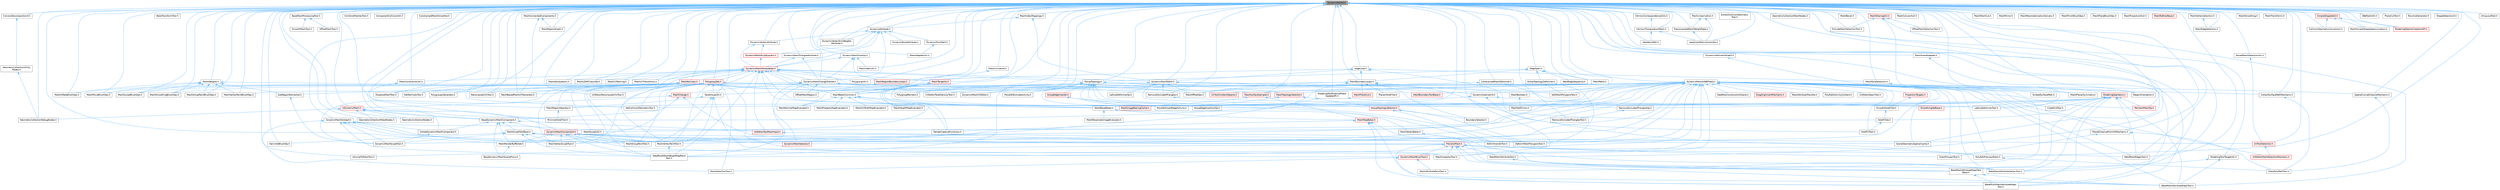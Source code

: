 digraph "DynamicMesh3.h"
{
 // INTERACTIVE_SVG=YES
 // LATEX_PDF_SIZE
  bgcolor="transparent";
  edge [fontname=Helvetica,fontsize=10,labelfontname=Helvetica,labelfontsize=10];
  node [fontname=Helvetica,fontsize=10,shape=box,height=0.2,width=0.4];
  Node1 [id="Node000001",label="DynamicMesh3.h",height=0.2,width=0.4,color="gray40", fillcolor="grey60", style="filled", fontcolor="black",tooltip=" "];
  Node1 -> Node2 [id="edge1_Node000001_Node000002",dir="back",color="steelblue1",style="solid",tooltip=" "];
  Node2 [id="Node000002",label="BakeMeshAttributeMapsTool.h",height=0.2,width=0.4,color="grey40", fillcolor="white", style="filled",URL="$d8/d14/BakeMeshAttributeMapsTool_8h.html",tooltip=" "];
  Node1 -> Node3 [id="edge2_Node000001_Node000003",dir="back",color="steelblue1",style="solid",tooltip=" "];
  Node3 [id="Node000003",label="BakeMeshAttributeMapsTool\lBase.h",height=0.2,width=0.4,color="grey40", fillcolor="white", style="filled",URL="$dc/d68/BakeMeshAttributeMapsToolBase_8h.html",tooltip=" "];
  Node3 -> Node2 [id="edge3_Node000003_Node000002",dir="back",color="steelblue1",style="solid",tooltip=" "];
  Node3 -> Node4 [id="edge4_Node000003_Node000004",dir="back",color="steelblue1",style="solid",tooltip=" "];
  Node4 [id="Node000004",label="BakeMultiMeshAttributeMaps\lTool.h",height=0.2,width=0.4,color="grey40", fillcolor="white", style="filled",URL="$d7/d65/BakeMultiMeshAttributeMapsTool_8h.html",tooltip=" "];
  Node1 -> Node5 [id="edge5_Node000001_Node000005",dir="back",color="steelblue1",style="solid",tooltip=" "];
  Node5 [id="Node000005",label="BakeMeshAttributeTool.h",height=0.2,width=0.4,color="grey40", fillcolor="white", style="filled",URL="$d0/d82/BakeMeshAttributeTool_8h.html",tooltip=" "];
  Node5 -> Node3 [id="edge6_Node000005_Node000003",dir="back",color="steelblue1",style="solid",tooltip=" "];
  Node5 -> Node6 [id="edge7_Node000005_Node000006",dir="back",color="steelblue1",style="solid",tooltip=" "];
  Node6 [id="Node000006",label="BakeMeshAttributeVertexTool.h",height=0.2,width=0.4,color="grey40", fillcolor="white", style="filled",URL="$d6/d76/BakeMeshAttributeVertexTool_8h.html",tooltip=" "];
  Node1 -> Node6 [id="edge8_Node000001_Node000006",dir="back",color="steelblue1",style="solid",tooltip=" "];
  Node1 -> Node4 [id="edge9_Node000001_Node000004",dir="back",color="steelblue1",style="solid",tooltip=" "];
  Node1 -> Node7 [id="edge10_Node000001_Node000007",dir="back",color="steelblue1",style="solid",tooltip=" "];
  Node7 [id="Node000007",label="BakeTransformTool.h",height=0.2,width=0.4,color="grey40", fillcolor="white", style="filled",URL="$dc/d39/BakeTransformTool_8h.html",tooltip=" "];
  Node1 -> Node8 [id="edge11_Node000001_Node000008",dir="back",color="steelblue1",style="solid",tooltip=" "];
  Node8 [id="Node000008",label="BaseDynamicMeshComponent.h",height=0.2,width=0.4,color="grey40", fillcolor="white", style="filled",URL="$d3/df4/BaseDynamicMeshComponent_8h.html",tooltip=" "];
  Node8 -> Node9 [id="edge12_Node000008_Node000009",dir="back",color="steelblue1",style="solid",tooltip=" "];
  Node9 [id="Node000009",label="BaseDynamicMeshSceneProxy.h",height=0.2,width=0.4,color="grey40", fillcolor="white", style="filled",URL="$d2/dee/BaseDynamicMeshSceneProxy_8h.html",tooltip=" "];
  Node8 -> Node10 [id="edge13_Node000008_Node000010",dir="back",color="steelblue1",style="solid",tooltip=" "];
  Node10 [id="Node000010",label="DynamicMeshComponent.h",height=0.2,width=0.4,color="red", fillcolor="#FFF0F0", style="filled",URL="$d8/d66/DynamicMeshComponent_8h.html",tooltip=" "];
  Node10 -> Node11 [id="edge14_Node000010_Node000011",dir="back",color="steelblue1",style="solid",tooltip=" "];
  Node11 [id="Node000011",label="DataflowEditorWeightMapPaint\lTool.h",height=0.2,width=0.4,color="grey40", fillcolor="white", style="filled",URL="$db/d46/DataflowEditorWeightMapPaintTool_8h.html",tooltip=" "];
  Node10 -> Node12 [id="edge15_Node000010_Node000012",dir="back",color="steelblue1",style="solid",tooltip=" "];
  Node12 [id="Node000012",label="DeformMeshPolygonsTool.h",height=0.2,width=0.4,color="grey40", fillcolor="white", style="filled",URL="$db/d72/DeformMeshPolygonsTool_8h.html",tooltip=" "];
  Node10 -> Node14 [id="edge16_Node000010_Node000014",dir="back",color="steelblue1",style="solid",tooltip=" "];
  Node14 [id="Node000014",label="DynamicMeshBrushTool.h",height=0.2,width=0.4,color="red", fillcolor="#FFF0F0", style="filled",URL="$da/d04/DynamicMeshBrushTool_8h.html",tooltip=" "];
  Node14 -> Node15 [id="edge17_Node000014_Node000015",dir="back",color="steelblue1",style="solid",tooltip=" "];
  Node15 [id="Node000015",label="MeshAttributePaintTool.h",height=0.2,width=0.4,color="grey40", fillcolor="white", style="filled",URL="$d3/d29/MeshAttributePaintTool_8h.html",tooltip=" "];
  Node14 -> Node16 [id="edge18_Node000014_Node000016",dir="back",color="steelblue1",style="solid",tooltip=" "];
  Node16 [id="Node000016",label="MeshSelectionTool.h",height=0.2,width=0.4,color="grey40", fillcolor="white", style="filled",URL="$d8/d80/MeshSelectionTool_8h.html",tooltip=" "];
  Node10 -> Node18 [id="edge19_Node000010_Node000018",dir="back",color="steelblue1",style="solid",tooltip=" "];
  Node18 [id="Node000018",label="DynamicMeshSelector.h",height=0.2,width=0.4,color="red", fillcolor="#FFF0F0", style="filled",URL="$dc/d01/DynamicMeshSelector_8h.html",tooltip=" "];
  Node10 -> Node20 [id="edge20_Node000010_Node000020",dir="back",color="steelblue1",style="solid",tooltip=" "];
  Node20 [id="Node000020",label="EditUVIslandsTool.h",height=0.2,width=0.4,color="grey40", fillcolor="white", style="filled",URL="$d0/de4/EditUVIslandsTool_8h.html",tooltip=" "];
  Node10 -> Node21 [id="edge21_Node000010_Node000021",dir="back",color="steelblue1",style="solid",tooltip=" "];
  Node21 [id="Node000021",label="MeshGroupPaintTool.h",height=0.2,width=0.4,color="grey40", fillcolor="white", style="filled",URL="$dd/d04/MeshGroupPaintTool_8h.html",tooltip=" "];
  Node10 -> Node22 [id="edge22_Node000010_Node000022",dir="back",color="steelblue1",style="solid",tooltip=" "];
  Node22 [id="Node000022",label="MeshRenderBufferSet.h",height=0.2,width=0.4,color="grey40", fillcolor="white", style="filled",URL="$de/dc2/MeshRenderBufferSet_8h.html",tooltip=" "];
  Node22 -> Node9 [id="edge23_Node000022_Node000009",dir="back",color="steelblue1",style="solid",tooltip=" "];
  Node10 -> Node27 [id="edge24_Node000010_Node000027",dir="back",color="steelblue1",style="solid",tooltip=" "];
  Node27 [id="Node000027",label="MeshVertexPaintTool.h",height=0.2,width=0.4,color="grey40", fillcolor="white", style="filled",URL="$db/d74/MeshVertexPaintTool_8h.html",tooltip=" "];
  Node27 -> Node11 [id="edge25_Node000027_Node000011",dir="back",color="steelblue1",style="solid",tooltip=" "];
  Node10 -> Node28 [id="edge26_Node000010_Node000028",dir="back",color="steelblue1",style="solid",tooltip=" "];
  Node28 [id="Node000028",label="MeshVertexSculptTool.h",height=0.2,width=0.4,color="grey40", fillcolor="white", style="filled",URL="$dc/da6/MeshVertexSculptTool_8h.html",tooltip=" "];
  Node10 -> Node29 [id="edge27_Node000010_Node000029",dir="back",color="steelblue1",style="solid",tooltip=" "];
  Node29 [id="Node000029",label="PreviewMesh.h",height=0.2,width=0.4,color="red", fillcolor="#FFF0F0", style="filled",URL="$d6/d30/PreviewMesh_8h.html",tooltip=" "];
  Node29 -> Node2 [id="edge28_Node000029_Node000002",dir="back",color="steelblue1",style="solid",tooltip=" "];
  Node29 -> Node3 [id="edge29_Node000029_Node000003",dir="back",color="steelblue1",style="solid",tooltip=" "];
  Node29 -> Node5 [id="edge30_Node000029_Node000005",dir="back",color="steelblue1",style="solid",tooltip=" "];
  Node29 -> Node6 [id="edge31_Node000029_Node000006",dir="back",color="steelblue1",style="solid",tooltip=" "];
  Node29 -> Node4 [id="edge32_Node000029_Node000004",dir="back",color="steelblue1",style="solid",tooltip=" "];
  Node29 -> Node33 [id="edge33_Node000029_Node000033",dir="back",color="steelblue1",style="solid",tooltip=" "];
  Node33 [id="Node000033",label="DrawPolygonTool.h",height=0.2,width=0.4,color="grey40", fillcolor="white", style="filled",URL="$d0/d15/DrawPolygonTool_8h.html",tooltip=" "];
  Node29 -> Node14 [id="edge34_Node000029_Node000014",dir="back",color="steelblue1",style="solid",tooltip=" "];
  Node29 -> Node34 [id="edge35_Node000029_Node000034",dir="back",color="steelblue1",style="solid",tooltip=" "];
  Node34 [id="Node000034",label="MeshInspectorTool.h",height=0.2,width=0.4,color="grey40", fillcolor="white", style="filled",URL="$de/da1/MeshInspectorTool_8h.html",tooltip=" "];
  Node29 -> Node69 [id="edge36_Node000029_Node000069",dir="back",color="steelblue1",style="solid",tooltip=" "];
  Node69 [id="Node000069",label="PolyEditPreviewMesh.h",height=0.2,width=0.4,color="grey40", fillcolor="white", style="filled",URL="$d2/de8/PolyEditPreviewMesh_8h.html",tooltip=" "];
  Node69 -> Node70 [id="edge37_Node000069_Node000070",dir="back",color="steelblue1",style="solid",tooltip=" "];
  Node70 [id="Node000070",label="DrawPolyPathTool.h",height=0.2,width=0.4,color="grey40", fillcolor="white", style="filled",URL="$dc/d3e/DrawPolyPathTool_8h.html",tooltip=" "];
  Node29 -> Node74 [id="edge38_Node000029_Node000074",dir="back",color="steelblue1",style="solid",tooltip=" "];
  Node74 [id="Node000074",label="VolumeToMeshTool.h",height=0.2,width=0.4,color="grey40", fillcolor="white", style="filled",URL="$de/d64/VolumeToMeshTool_8h.html",tooltip=" "];
  Node29 -> Node68 [id="edge39_Node000029_Node000068",dir="back",color="steelblue1",style="solid",tooltip=" "];
  Node68 [id="Node000068",label="WeldMeshEdgesTool.h",height=0.2,width=0.4,color="grey40", fillcolor="white", style="filled",URL="$d5/d6e/WeldMeshEdgesTool_8h.html",tooltip=" "];
  Node10 -> Node75 [id="edge40_Node000010_Node000075",dir="back",color="steelblue1",style="solid",tooltip=" "];
  Node75 [id="Node000075",label="SceneGeometrySpatialCache.h",height=0.2,width=0.4,color="grey40", fillcolor="white", style="filled",URL="$d6/d6f/SceneGeometrySpatialCache_8h.html",tooltip=" "];
  Node8 -> Node22 [id="edge41_Node000008_Node000022",dir="back",color="steelblue1",style="solid",tooltip=" "];
  Node8 -> Node76 [id="edge42_Node000008_Node000076",dir="back",color="steelblue1",style="solid",tooltip=" "];
  Node76 [id="Node000076",label="MeshSculptToolBase.h",height=0.2,width=0.4,color="grey40", fillcolor="white", style="filled",URL="$d8/d2a/MeshSculptToolBase_8h.html",tooltip=" "];
  Node76 -> Node11 [id="edge43_Node000076_Node000011",dir="back",color="steelblue1",style="solid",tooltip=" "];
  Node76 -> Node77 [id="edge44_Node000076_Node000077",dir="back",color="steelblue1",style="solid",tooltip=" "];
  Node77 [id="Node000077",label="DynamicMeshSculptTool.h",height=0.2,width=0.4,color="grey40", fillcolor="white", style="filled",URL="$d6/d16/DynamicMeshSculptTool_8h.html",tooltip=" "];
  Node76 -> Node78 [id="edge45_Node000076_Node000078",dir="back",color="steelblue1",style="solid",tooltip=" "];
  Node78 [id="Node000078",label="KelvinletBrushOp.h",height=0.2,width=0.4,color="grey40", fillcolor="white", style="filled",URL="$d9/d5c/KelvinletBrushOp_8h.html",tooltip=" "];
  Node76 -> Node21 [id="edge46_Node000076_Node000021",dir="back",color="steelblue1",style="solid",tooltip=" "];
  Node76 -> Node27 [id="edge47_Node000076_Node000027",dir="back",color="steelblue1",style="solid",tooltip=" "];
  Node76 -> Node28 [id="edge48_Node000076_Node000028",dir="back",color="steelblue1",style="solid",tooltip=" "];
  Node8 -> Node79 [id="edge49_Node000008_Node000079",dir="back",color="steelblue1",style="solid",tooltip=" "];
  Node79 [id="Node000079",label="OctreeDynamicMeshComponent.h",height=0.2,width=0.4,color="grey40", fillcolor="white", style="filled",URL="$d9/d19/OctreeDynamicMeshComponent_8h.html",tooltip=" "];
  Node79 -> Node77 [id="edge50_Node000079_Node000077",dir="back",color="steelblue1",style="solid",tooltip=" "];
  Node8 -> Node80 [id="edge51_Node000008_Node000080",dir="back",color="steelblue1",style="solid",tooltip=" "];
  Node80 [id="Node000080",label="UVEditorToolMeshInput.h",height=0.2,width=0.4,color="red", fillcolor="#FFF0F0", style="filled",URL="$d2/de6/UVEditorToolMeshInput_8h.html",tooltip=" "];
  Node80 -> Node86 [id="edge52_Node000080_Node000086",dir="back",color="steelblue1",style="solid",tooltip=" "];
  Node86 [id="Node000086",label="UVToolSelection.h",height=0.2,width=0.4,color="red", fillcolor="#FFF0F0", style="filled",URL="$dc/db4/UVToolSelection_8h.html",tooltip=" "];
  Node86 -> Node87 [id="edge53_Node000086_Node000087",dir="back",color="steelblue1",style="solid",tooltip=" "];
  Node87 [id="Node000087",label="UVEditorMeshSelectionMechanic.h",height=0.2,width=0.4,color="red", fillcolor="#FFF0F0", style="filled",URL="$d2/d73/UVEditorMeshSelectionMechanic_8h.html",tooltip=" "];
  Node1 -> Node48 [id="edge54_Node000001_Node000048",dir="back",color="steelblue1",style="solid",tooltip=" "];
  Node48 [id="Node000048",label="BaseMeshProcessingTool.h",height=0.2,width=0.4,color="grey40", fillcolor="white", style="filled",URL="$d4/d77/BaseMeshProcessingTool_8h.html",tooltip=" "];
  Node48 -> Node49 [id="edge55_Node000048_Node000049",dir="back",color="steelblue1",style="solid",tooltip=" "];
  Node49 [id="Node000049",label="OffsetMeshTool.h",height=0.2,width=0.4,color="grey40", fillcolor="white", style="filled",URL="$da/d01/OffsetMeshTool_8h.html",tooltip=" "];
  Node48 -> Node50 [id="edge56_Node000048_Node000050",dir="back",color="steelblue1",style="solid",tooltip=" "];
  Node50 [id="Node000050",label="SmoothMeshTool.h",height=0.2,width=0.4,color="grey40", fillcolor="white", style="filled",URL="$da/da9/SmoothMeshTool_8h.html",tooltip=" "];
  Node1 -> Node93 [id="edge57_Node000001_Node000093",dir="back",color="steelblue1",style="solid",tooltip=" "];
  Node93 [id="Node000093",label="CollectSurfacePathMechanic.h",height=0.2,width=0.4,color="grey40", fillcolor="white", style="filled",URL="$d5/dd0/CollectSurfacePathMechanic_8h.html",tooltip=" "];
  Node93 -> Node70 [id="edge58_Node000093_Node000070",dir="back",color="steelblue1",style="solid",tooltip=" "];
  Node1 -> Node94 [id="edge59_Node000001_Node000094",dir="back",color="steelblue1",style="solid",tooltip=" "];
  Node94 [id="Node000094",label="CollisionGeometryConversion.h",height=0.2,width=0.4,color="grey40", fillcolor="white", style="filled",URL="$df/d0d/CollisionGeometryConversion_8h.html",tooltip=" "];
  Node1 -> Node42 [id="edge60_Node000001_Node000042",dir="back",color="steelblue1",style="solid",tooltip=" "];
  Node42 [id="Node000042",label="CombineMeshesTool.h",height=0.2,width=0.4,color="grey40", fillcolor="white", style="filled",URL="$dd/da3/CombineMeshesTool_8h.html",tooltip=" "];
  Node1 -> Node95 [id="edge61_Node000001_Node000095",dir="back",color="steelblue1",style="solid",tooltip=" "];
  Node95 [id="Node000095",label="ComponentCollisionUtil.h",height=0.2,width=0.4,color="grey40", fillcolor="white", style="filled",URL="$d9/d1c/ComponentCollisionUtil_8h.html",tooltip=" "];
  Node1 -> Node96 [id="edge62_Node000001_Node000096",dir="back",color="steelblue1",style="solid",tooltip=" "];
  Node96 [id="Node000096",label="ConstrainedMeshDeformer.h",height=0.2,width=0.4,color="grey40", fillcolor="white", style="filled",URL="$df/ddf/ConstrainedMeshDeformer_8h.html",tooltip=" "];
  Node96 -> Node97 [id="edge63_Node000096_Node000097",dir="back",color="steelblue1",style="solid",tooltip=" "];
  Node97 [id="Node000097",label="LatticeDeformerTool.h",height=0.2,width=0.4,color="grey40", fillcolor="white", style="filled",URL="$db/d83/LatticeDeformerTool_8h.html",tooltip=" "];
  Node96 -> Node98 [id="edge64_Node000096_Node000098",dir="back",color="steelblue1",style="solid",tooltip=" "];
  Node98 [id="Node000098",label="MeshOffsetOps.h",height=0.2,width=0.4,color="grey40", fillcolor="white", style="filled",URL="$da/d6c/MeshOffsetOps_8h.html",tooltip=" "];
  Node1 -> Node99 [id="edge65_Node000001_Node000099",dir="back",color="steelblue1",style="solid",tooltip=" "];
  Node99 [id="Node000099",label="ConstrainedMeshSmoother.h",height=0.2,width=0.4,color="grey40", fillcolor="white", style="filled",URL="$d7/d9e/ConstrainedMeshSmoother_8h.html",tooltip=" "];
  Node1 -> Node100 [id="edge66_Node000001_Node000100",dir="back",color="steelblue1",style="solid",tooltip=" "];
  Node100 [id="Node000100",label="ConvexDecomposition3.h",height=0.2,width=0.4,color="grey40", fillcolor="white", style="filled",URL="$d4/d2b/ConvexDecomposition3_8h.html",tooltip=" "];
  Node100 -> Node101 [id="edge67_Node000100_Node000101",dir="back",color="steelblue1",style="solid",tooltip=" "];
  Node101 [id="Node000101",label="GeometryCollectionUtility\lNodes.h",height=0.2,width=0.4,color="grey40", fillcolor="white", style="filled",URL="$d7/da4/GeometryCollectionUtilityNodes_8h.html",tooltip=" "];
  Node101 -> Node102 [id="edge68_Node000101_Node000102",dir="back",color="steelblue1",style="solid",tooltip=" "];
  Node102 [id="Node000102",label="GeometryCollectionDebugNodes.h",height=0.2,width=0.4,color="grey40", fillcolor="white", style="filled",URL="$dd/d38/GeometryCollectionDebugNodes_8h.html",tooltip=" "];
  Node1 -> Node51 [id="edge69_Node000001_Node000051",dir="back",color="steelblue1",style="solid",tooltip=" "];
  Node51 [id="Node000051",label="DisplaceMeshTool.h",height=0.2,width=0.4,color="grey40", fillcolor="white", style="filled",URL="$da/d28/DisplaceMeshTool_8h.html",tooltip=" "];
  Node1 -> Node103 [id="edge70_Node000001_Node000103",dir="back",color="steelblue1",style="solid",tooltip=" "];
  Node103 [id="Node000103",label="DynamicAttribute.h",height=0.2,width=0.4,color="grey40", fillcolor="white", style="filled",URL="$d8/db1/DynamicAttribute_8h.html",tooltip=" "];
  Node103 -> Node104 [id="edge71_Node000103_Node000104",dir="back",color="steelblue1",style="solid",tooltip=" "];
  Node104 [id="Node000104",label="DynamicBoneAttribute.h",height=0.2,width=0.4,color="grey40", fillcolor="white", style="filled",URL="$d7/d41/DynamicBoneAttribute_8h.html",tooltip=" "];
  Node103 -> Node105 [id="edge72_Node000103_Node000105",dir="back",color="steelblue1",style="solid",tooltip=" "];
  Node105 [id="Node000105",label="DynamicMeshAttributeSet.h",height=0.2,width=0.4,color="red", fillcolor="#FFF0F0", style="filled",URL="$d1/d88/DynamicMeshAttributeSet_8h.html",tooltip=" "];
  Node105 -> Node11 [id="edge73_Node000105_Node000011",dir="back",color="steelblue1",style="solid",tooltip=" "];
  Node105 -> Node106 [id="edge74_Node000105_Node000106",dir="back",color="steelblue1",style="solid",tooltip=" "];
  Node106 [id="Node000106",label="DynamicMeshChangeTracker.h",height=0.2,width=0.4,color="grey40", fillcolor="white", style="filled",URL="$dd/df0/DynamicMeshChangeTracker_8h.html",tooltip=" "];
  Node106 -> Node11 [id="edge75_Node000106_Node000011",dir="back",color="steelblue1",style="solid",tooltip=" "];
  Node106 -> Node18 [id="edge76_Node000106_Node000018",dir="back",color="steelblue1",style="solid",tooltip=" "];
  Node106 -> Node107 [id="edge77_Node000106_Node000107",dir="back",color="steelblue1",style="solid",tooltip=" "];
  Node107 [id="Node000107",label="EditMeshPolygonsTool.h",height=0.2,width=0.4,color="grey40", fillcolor="white", style="filled",URL="$d5/d72/EditMeshPolygonsTool_8h.html",tooltip=" "];
  Node106 -> Node108 [id="edge78_Node000106_Node000108",dir="back",color="steelblue1",style="solid",tooltip=" "];
  Node108 [id="Node000108",label="MeshChange.h",height=0.2,width=0.4,color="red", fillcolor="#FFF0F0", style="filled",URL="$de/d27/MeshChange_8h.html",tooltip=" "];
  Node108 -> Node8 [id="edge79_Node000108_Node000008",dir="back",color="steelblue1",style="solid",tooltip=" "];
  Node108 -> Node29 [id="edge80_Node000108_Node000029",dir="back",color="steelblue1",style="solid",tooltip=" "];
  Node108 -> Node111 [id="edge81_Node000108_Node000111",dir="back",color="steelblue1",style="solid",tooltip=" "];
  Node111 [id="Node000111",label="UDynamicMesh.h",height=0.2,width=0.4,color="red", fillcolor="#FFF0F0", style="filled",URL="$d3/dcc/UDynamicMesh_8h.html",tooltip=" "];
  Node111 -> Node8 [id="edge82_Node000111_Node000008",dir="back",color="steelblue1",style="solid",tooltip=" "];
  Node111 -> Node10 [id="edge83_Node000111_Node000010",dir="back",color="steelblue1",style="solid",tooltip=" "];
  Node111 -> Node102 [id="edge84_Node000111_Node000102",dir="back",color="steelblue1",style="solid",tooltip=" "];
  Node111 -> Node114 [id="edge85_Node000111_Node000114",dir="back",color="steelblue1",style="solid",tooltip=" "];
  Node114 [id="Node000114",label="GeometryCollectionMakeNodes.h",height=0.2,width=0.4,color="grey40", fillcolor="white", style="filled",URL="$d6/d20/GeometryCollectionMakeNodes_8h.html",tooltip=" "];
  Node111 -> Node115 [id="edge86_Node000111_Node000115",dir="back",color="steelblue1",style="solid",tooltip=" "];
  Node115 [id="Node000115",label="GeometryCollectionNodes.h",height=0.2,width=0.4,color="grey40", fillcolor="white", style="filled",URL="$d6/d73/GeometryCollectionNodes_8h.html",tooltip=" "];
  Node111 -> Node79 [id="edge87_Node000111_Node000079",dir="back",color="steelblue1",style="solid",tooltip=" "];
  Node106 -> Node116 [id="edge88_Node000106_Node000116",dir="back",color="steelblue1",style="solid",tooltip=" "];
  Node116 [id="Node000116",label="OffsetMeshRegion.h",height=0.2,width=0.4,color="grey40", fillcolor="white", style="filled",URL="$d5/d82/OffsetMeshRegion_8h.html",tooltip=" "];
  Node106 -> Node117 [id="edge89_Node000106_Node000117",dir="back",color="steelblue1",style="solid",tooltip=" "];
  Node117 [id="Node000117",label="SubRegionRemesher.h",height=0.2,width=0.4,color="grey40", fillcolor="white", style="filled",URL="$d9/d7c/SubRegionRemesher_8h.html",tooltip=" "];
  Node117 -> Node77 [id="edge90_Node000117_Node000077",dir="back",color="steelblue1",style="solid",tooltip=" "];
  Node106 -> Node118 [id="edge91_Node000106_Node000118",dir="back",color="steelblue1",style="solid",tooltip=" "];
  Node118 [id="Node000118",label="UVToolContextObjects.h",height=0.2,width=0.4,color="red", fillcolor="#FFF0F0", style="filled",URL="$d1/d13/UVToolContextObjects_8h.html",tooltip=" "];
  Node105 -> Node120 [id="edge92_Node000105_Node000120",dir="back",color="steelblue1",style="solid",tooltip=" "];
  Node120 [id="Node000120",label="DynamicMeshEditor.h",height=0.2,width=0.4,color="grey40", fillcolor="white", style="filled",URL="$d2/db3/DynamicMeshEditor_8h.html",tooltip=" "];
  Node120 -> Node121 [id="edge93_Node000120_Node000121",dir="back",color="steelblue1",style="solid",tooltip=" "];
  Node121 [id="Node000121",label="DynamicSubmesh3.h",height=0.2,width=0.4,color="grey40", fillcolor="white", style="filled",URL="$df/d5e/DynamicSubmesh3_8h.html",tooltip=" "];
  Node121 -> Node122 [id="edge94_Node000121_Node000122",dir="back",color="steelblue1",style="solid",tooltip=" "];
  Node122 [id="Node000122",label="MeshRegionOperator.h",height=0.2,width=0.4,color="grey40", fillcolor="white", style="filled",URL="$db/d2c/MeshRegionOperator_8h.html",tooltip=" "];
  Node122 -> Node123 [id="edge95_Node000122_Node000123",dir="back",color="steelblue1",style="solid",tooltip=" "];
  Node123 [id="Node000123",label="MinimalHoleFiller.h",height=0.2,width=0.4,color="grey40", fillcolor="white", style="filled",URL="$dc/d8e/MinimalHoleFiller_8h.html",tooltip=" "];
  Node121 -> Node69 [id="edge96_Node000121_Node000069",dir="back",color="steelblue1",style="solid",tooltip=" "];
  Node121 -> Node124 [id="edge97_Node000121_Node000124",dir="back",color="steelblue1",style="solid",tooltip=" "];
  Node124 [id="Node000124",label="SmoothingOpBase.h",height=0.2,width=0.4,color="red", fillcolor="#FFF0F0", style="filled",URL="$d3/d7b/SmoothingOpBase_8h.html",tooltip=" "];
  Node120 -> Node127 [id="edge98_Node000120_Node000127",dir="back",color="steelblue1",style="solid",tooltip=" "];
  Node127 [id="Node000127",label="FaceGroupUtil.h",height=0.2,width=0.4,color="grey40", fillcolor="white", style="filled",URL="$d6/d29/FaceGroupUtil_8h.html",tooltip=" "];
  Node127 -> Node21 [id="edge99_Node000127_Node000021",dir="back",color="steelblue1",style="solid",tooltip=" "];
  Node127 -> Node34 [id="edge100_Node000127_Node000034",dir="back",color="steelblue1",style="solid",tooltip=" "];
  Node127 -> Node122 [id="edge101_Node000127_Node000122",dir="back",color="steelblue1",style="solid",tooltip=" "];
  Node127 -> Node27 [id="edge102_Node000127_Node000027",dir="back",color="steelblue1",style="solid",tooltip=" "];
  Node120 -> Node128 [id="edge103_Node000120_Node000128",dir="back",color="steelblue1",style="solid",tooltip=" "];
  Node128 [id="Node000128",label="LatticeDeformerOp.h",height=0.2,width=0.4,color="grey40", fillcolor="white", style="filled",URL="$d6/d92/LatticeDeformerOp_8h.html",tooltip=" "];
  Node120 -> Node129 [id="edge104_Node000120_Node000129",dir="back",color="steelblue1",style="solid",tooltip=" "];
  Node129 [id="Node000129",label="MeshBoolean.h",height=0.2,width=0.4,color="grey40", fillcolor="white", style="filled",URL="$dc/d24/MeshBoolean_8h.html",tooltip=" "];
  Node129 -> Node130 [id="edge105_Node000129_Node000130",dir="back",color="steelblue1",style="solid",tooltip=" "];
  Node130 [id="Node000130",label="MeshSelfUnion.h",height=0.2,width=0.4,color="grey40", fillcolor="white", style="filled",URL="$d0/d5f/MeshSelfUnion_8h.html",tooltip=" "];
  Node120 -> Node98 [id="edge106_Node000120_Node000098",dir="back",color="steelblue1",style="solid",tooltip=" "];
  Node120 -> Node130 [id="edge107_Node000120_Node000130",dir="back",color="steelblue1",style="solid",tooltip=" "];
  Node120 -> Node131 [id="edge108_Node000120_Node000131",dir="back",color="steelblue1",style="solid",tooltip=" "];
  Node131 [id="Node000131",label="RemoveOccludedTriangles.h",height=0.2,width=0.4,color="grey40", fillcolor="white", style="filled",URL="$dc/d7b/RemoveOccludedTriangles_8h.html",tooltip=" "];
  Node131 -> Node132 [id="edge109_Node000131_Node000132",dir="back",color="steelblue1",style="solid",tooltip=" "];
  Node132 [id="Node000132",label="RemoveOccludedTrianglesOp.h",height=0.2,width=0.4,color="grey40", fillcolor="white", style="filled",URL="$d2/d39/RemoveOccludedTrianglesOp_8h.html",tooltip=" "];
  Node132 -> Node62 [id="edge110_Node000132_Node000062",dir="back",color="steelblue1",style="solid",tooltip=" "];
  Node62 [id="Node000062",label="RemoveOccludedTrianglesTool.h",height=0.2,width=0.4,color="grey40", fillcolor="white", style="filled",URL="$d9/da1/RemoveOccludedTrianglesTool_8h.html",tooltip=" "];
  Node105 -> Node133 [id="edge111_Node000105_Node000133",dir="back",color="steelblue1",style="solid",tooltip=" "];
  Node133 [id="Node000133",label="DynamicMeshUVEditor.h",height=0.2,width=0.4,color="grey40", fillcolor="white", style="filled",URL="$d9/d1e/DynamicMeshUVEditor_8h.html",tooltip=" "];
  Node105 -> Node135 [id="edge112_Node000105_Node000135",dir="back",color="steelblue1",style="solid",tooltip=" "];
  Node135 [id="Node000135",label="GroupTopology.h",height=0.2,width=0.4,color="grey40", fillcolor="white", style="filled",URL="$d3/d84/GroupTopology_8h.html",tooltip=" "];
  Node135 -> Node11 [id="edge113_Node000135_Node000011",dir="back",color="steelblue1",style="solid",tooltip=" "];
  Node135 -> Node12 [id="edge114_Node000135_Node000012",dir="back",color="steelblue1",style="solid",tooltip=" "];
  Node135 -> Node20 [id="edge115_Node000135_Node000020",dir="back",color="steelblue1",style="solid",tooltip=" "];
  Node135 -> Node136 [id="edge116_Node000135_Node000136",dir="back",color="steelblue1",style="solid",tooltip=" "];
  Node136 [id="Node000136",label="GroupEdgeInserter.h",height=0.2,width=0.4,color="red", fillcolor="#FFF0F0", style="filled",URL="$d9/d17/GroupEdgeInserter_8h.html",tooltip=" "];
  Node136 -> Node138 [id="edge117_Node000136_Node000138",dir="back",color="steelblue1",style="solid",tooltip=" "];
  Node138 [id="Node000138",label="GroupEdgeInsertionOp.h",height=0.2,width=0.4,color="grey40", fillcolor="white", style="filled",URL="$d6/d71/GroupEdgeInsertionOp_8h.html",tooltip=" "];
  Node136 -> Node57 [id="edge118_Node000136_Node000057",dir="back",color="steelblue1",style="solid",tooltip=" "];
  Node57 [id="Node000057",label="PolyEditInsertEdgeActivity.h",height=0.2,width=0.4,color="grey40", fillcolor="white", style="filled",URL="$d1/d26/PolyEditInsertEdgeActivity_8h.html",tooltip=" "];
  Node135 -> Node138 [id="edge119_Node000135_Node000138",dir="back",color="steelblue1",style="solid",tooltip=" "];
  Node135 -> Node139 [id="edge120_Node000135_Node000139",dir="back",color="steelblue1",style="solid",tooltip=" "];
  Node139 [id="Node000139",label="GroupTopologySelector.h",height=0.2,width=0.4,color="red", fillcolor="#FFF0F0", style="filled",URL="$dc/dfe/GroupTopologySelector_8h.html",tooltip=" "];
  Node139 -> Node140 [id="edge121_Node000139_Node000140",dir="back",color="steelblue1",style="solid",tooltip=" "];
  Node140 [id="Node000140",label="BoundarySelector.h",height=0.2,width=0.4,color="grey40", fillcolor="white", style="filled",URL="$db/dc2/BoundarySelector_8h.html",tooltip=" "];
  Node139 -> Node12 [id="edge122_Node000139_Node000012",dir="back",color="steelblue1",style="solid",tooltip=" "];
  Node139 -> Node20 [id="edge123_Node000139_Node000020",dir="back",color="steelblue1",style="solid",tooltip=" "];
  Node135 -> Node141 [id="edge124_Node000135_Node000141",dir="back",color="steelblue1",style="solid",tooltip=" "];
  Node141 [id="Node000141",label="MeshBoundaryToolBase.h",height=0.2,width=0.4,color="red", fillcolor="#FFF0F0", style="filled",URL="$dd/da3/MeshBoundaryToolBase_8h.html",tooltip=" "];
  Node135 -> Node142 [id="edge125_Node000135_Node000142",dir="back",color="steelblue1",style="solid",tooltip=" "];
  Node142 [id="Node000142",label="MeshTopologySelector.h",height=0.2,width=0.4,color="red", fillcolor="#FFF0F0", style="filled",URL="$d1/db0/MeshTopologySelector_8h.html",tooltip=" "];
  Node142 -> Node139 [id="edge126_Node000142_Node000139",dir="back",color="steelblue1",style="solid",tooltip=" "];
  Node142 -> Node57 [id="edge127_Node000142_Node000057",dir="back",color="steelblue1",style="solid",tooltip=" "];
  Node135 -> Node143 [id="edge128_Node000135_Node000143",dir="back",color="steelblue1",style="solid",tooltip=" "];
  Node143 [id="Node000143",label="PolyEditExtrudeActivity.h",height=0.2,width=0.4,color="grey40", fillcolor="white", style="filled",URL="$db/d72/PolyEditExtrudeActivity_8h.html",tooltip=" "];
  Node135 -> Node57 [id="edge129_Node000135_Node000057",dir="back",color="steelblue1",style="solid",tooltip=" "];
  Node135 -> Node144 [id="edge130_Node000135_Node000144",dir="back",color="steelblue1",style="solid",tooltip=" "];
  Node144 [id="Node000144",label="PolygroupRemesh.h",height=0.2,width=0.4,color="grey40", fillcolor="white", style="filled",URL="$d7/df6/PolygroupRemesh_8h.html",tooltip=" "];
  Node105 -> Node145 [id="edge131_Node000105_Node000145",dir="back",color="steelblue1",style="solid",tooltip=" "];
  Node145 [id="Node000145",label="MeshAttributeUtil.h",height=0.2,width=0.4,color="grey40", fillcolor="white", style="filled",URL="$d6/db6/MeshAttributeUtil_8h.html",tooltip=" "];
  Node105 -> Node146 [id="edge132_Node000105_Node000146",dir="back",color="steelblue1",style="solid",tooltip=" "];
  Node146 [id="Node000146",label="MeshBakerCommon.h",height=0.2,width=0.4,color="grey40", fillcolor="white", style="filled",URL="$d9/d92/MeshBakerCommon_8h.html",tooltip=" "];
  Node146 -> Node147 [id="edge133_Node000146_Node000147",dir="back",color="steelblue1",style="solid",tooltip=" "];
  Node147 [id="Node000147",label="MeshBaseBaker.h",height=0.2,width=0.4,color="grey40", fillcolor="white", style="filled",URL="$d7/ddc/MeshBaseBaker_8h.html",tooltip=" "];
  Node147 -> Node148 [id="edge134_Node000147_Node000148",dir="back",color="steelblue1",style="solid",tooltip=" "];
  Node148 [id="Node000148",label="MeshMapBaker.h",height=0.2,width=0.4,color="red", fillcolor="#FFF0F0", style="filled",URL="$d5/d05/MeshMapBaker_8h.html",tooltip=" "];
  Node148 -> Node2 [id="edge135_Node000148_Node000002",dir="back",color="steelblue1",style="solid",tooltip=" "];
  Node148 -> Node3 [id="edge136_Node000148_Node000003",dir="back",color="steelblue1",style="solid",tooltip=" "];
  Node148 -> Node4 [id="edge137_Node000148_Node000004",dir="back",color="steelblue1",style="solid",tooltip=" "];
  Node148 -> Node149 [id="edge138_Node000148_Node000149",dir="back",color="steelblue1",style="solid",tooltip=" "];
  Node149 [id="Node000149",label="RenderCaptureFunctions.h",height=0.2,width=0.4,color="grey40", fillcolor="white", style="filled",URL="$d3/dc6/RenderCaptureFunctions_8h.html",tooltip=" "];
  Node147 -> Node150 [id="edge139_Node000147_Node000150",dir="back",color="steelblue1",style="solid",tooltip=" "];
  Node150 [id="Node000150",label="MeshResampleImageEvaluator.h",height=0.2,width=0.4,color="grey40", fillcolor="white", style="filled",URL="$df/de3/MeshResampleImageEvaluator_8h.html",tooltip=" "];
  Node147 -> Node151 [id="edge140_Node000147_Node000151",dir="back",color="steelblue1",style="solid",tooltip=" "];
  Node151 [id="Node000151",label="MeshVertexBaker.h",height=0.2,width=0.4,color="grey40", fillcolor="white", style="filled",URL="$df/d96/MeshVertexBaker_8h.html",tooltip=" "];
  Node151 -> Node6 [id="edge141_Node000151_Node000006",dir="back",color="steelblue1",style="solid",tooltip=" "];
  Node146 -> Node152 [id="edge142_Node000146_Node000152",dir="back",color="steelblue1",style="solid",tooltip=" "];
  Node152 [id="Node000152",label="MeshHeightMapEvaluator.h",height=0.2,width=0.4,color="grey40", fillcolor="white", style="filled",URL="$df/d45/MeshHeightMapEvaluator_8h.html",tooltip=" "];
  Node146 -> Node153 [id="edge143_Node000146_Node000153",dir="back",color="steelblue1",style="solid",tooltip=" "];
  Node153 [id="Node000153",label="MeshNormalMapEvaluator.h",height=0.2,width=0.4,color="grey40", fillcolor="white", style="filled",URL="$da/d03/MeshNormalMapEvaluator_8h.html",tooltip=" "];
  Node146 -> Node154 [id="edge144_Node000146_Node000154",dir="back",color="steelblue1",style="solid",tooltip=" "];
  Node154 [id="Node000154",label="MeshPropertyMapEvaluator.h",height=0.2,width=0.4,color="grey40", fillcolor="white", style="filled",URL="$d5/d6f/MeshPropertyMapEvaluator_8h.html",tooltip=" "];
  Node146 -> Node155 [id="edge145_Node000146_Node000155",dir="back",color="steelblue1",style="solid",tooltip=" "];
  Node155 [id="Node000155",label="MeshUVShellMapEvaluator.h",height=0.2,width=0.4,color="grey40", fillcolor="white", style="filled",URL="$da/d27/MeshUVShellMapEvaluator_8h.html",tooltip=" "];
  Node146 -> Node149 [id="edge146_Node000146_Node000149",dir="back",color="steelblue1",style="solid",tooltip=" "];
  Node105 -> Node147 [id="edge147_Node000105_Node000147",dir="back",color="steelblue1",style="solid",tooltip=" "];
  Node105 -> Node156 [id="edge148_Node000105_Node000156",dir="back",color="steelblue1",style="solid",tooltip=" "];
  Node156 [id="Node000156",label="MeshConstraintsUtil.h",height=0.2,width=0.4,color="grey40", fillcolor="white", style="filled",URL="$d6/d05/MeshConstraintsUtil_8h.html",tooltip=" "];
  Node156 -> Node123 [id="edge149_Node000156_Node000123",dir="back",color="steelblue1",style="solid",tooltip=" "];
  Node105 -> Node159 [id="edge150_Node000105_Node000159",dir="back",color="steelblue1",style="solid",tooltip=" "];
  Node159 [id="Node000159",label="MeshImageBakingCache.h",height=0.2,width=0.4,color="red", fillcolor="#FFF0F0", style="filled",URL="$dd/d09/MeshImageBakingCache_8h.html",tooltip=" "];
  Node105 -> Node167 [id="edge151_Node000105_Node000167",dir="back",color="steelblue1",style="solid",tooltip=" "];
  Node167 [id="Node000167",label="MeshNormals.h",height=0.2,width=0.4,color="red", fillcolor="#FFF0F0", style="filled",URL="$d2/d57/MeshNormals_8h.html",tooltip=" "];
  Node167 -> Node11 [id="edge152_Node000167_Node000011",dir="back",color="steelblue1",style="solid",tooltip=" "];
  Node167 -> Node51 [id="edge153_Node000167_Node000051",dir="back",color="steelblue1",style="solid",tooltip=" "];
  Node167 -> Node77 [id="edge154_Node000167_Node000077",dir="back",color="steelblue1",style="solid",tooltip=" "];
  Node167 -> Node21 [id="edge155_Node000167_Node000021",dir="back",color="steelblue1",style="solid",tooltip=" "];
  Node167 -> Node169 [id="edge156_Node000167_Node000169",dir="back",color="steelblue1",style="solid",tooltip=" "];
  Node169 [id="Node000169",label="MeshInflateBrushOps.h",height=0.2,width=0.4,color="grey40", fillcolor="white", style="filled",URL="$d7/d16/MeshInflateBrushOps_8h.html",tooltip=" "];
  Node167 -> Node171 [id="edge157_Node000167_Node000171",dir="back",color="steelblue1",style="solid",tooltip=" "];
  Node171 [id="Node000171",label="MeshMoveBrushOps.h",height=0.2,width=0.4,color="grey40", fillcolor="white", style="filled",URL="$dd/dcb/MeshMoveBrushOps_8h.html",tooltip=" "];
  Node167 -> Node98 [id="edge158_Node000167_Node000098",dir="back",color="steelblue1",style="solid",tooltip=" "];
  Node167 -> Node122 [id="edge159_Node000167_Node000122",dir="back",color="steelblue1",style="solid",tooltip=" "];
  Node167 -> Node172 [id="edge160_Node000167_Node000172",dir="back",color="steelblue1",style="solid",tooltip=" "];
  Node172 [id="Node000172",label="MeshSculptBrushOps.h",height=0.2,width=0.4,color="grey40", fillcolor="white", style="filled",URL="$d1/dc9/MeshSculptBrushOps_8h.html",tooltip=" "];
  Node167 -> Node173 [id="edge161_Node000167_Node000173",dir="back",color="steelblue1",style="solid",tooltip=" "];
  Node173 [id="Node000173",label="MeshSculptUtil.h",height=0.2,width=0.4,color="grey40", fillcolor="white", style="filled",URL="$dc/de1/MeshSculptUtil_8h.html",tooltip=" "];
  Node167 -> Node174 [id="edge162_Node000167_Node000174",dir="back",color="steelblue1",style="solid",tooltip=" "];
  Node174 [id="Node000174",label="MeshSmoothingBrushOps.h",height=0.2,width=0.4,color="grey40", fillcolor="white", style="filled",URL="$dd/d1d/MeshSmoothingBrushOps_8h.html",tooltip=" "];
  Node167 -> Node27 [id="edge163_Node000167_Node000027",dir="back",color="steelblue1",style="solid",tooltip=" "];
  Node167 -> Node28 [id="edge164_Node000167_Node000028",dir="back",color="steelblue1",style="solid",tooltip=" "];
  Node167 -> Node144 [id="edge165_Node000167_Node000144",dir="back",color="steelblue1",style="solid",tooltip=" "];
  Node167 -> Node131 [id="edge166_Node000167_Node000131",dir="back",color="steelblue1",style="solid",tooltip=" "];
  Node105 -> Node22 [id="edge167_Node000105_Node000022",dir="back",color="steelblue1",style="solid",tooltip=" "];
  Node105 -> Node176 [id="edge168_Node000105_Node000176",dir="back",color="steelblue1",style="solid",tooltip=" "];
  Node176 [id="Node000176",label="MeshSurfaceSampler.h",height=0.2,width=0.4,color="red", fillcolor="#FFF0F0", style="filled",URL="$de/d0c/MeshSurfaceSampler_8h.html",tooltip=" "];
  Node176 -> Node159 [id="edge169_Node000176_Node000159",dir="back",color="steelblue1",style="solid",tooltip=" "];
  Node176 -> Node148 [id="edge170_Node000176_Node000148",dir="back",color="steelblue1",style="solid",tooltip=" "];
  Node105 -> Node182 [id="edge171_Node000105_Node000182",dir="back",color="steelblue1",style="solid",tooltip=" "];
  Node182 [id="Node000182",label="MeshTangents.h",height=0.2,width=0.4,color="red", fillcolor="#FFF0F0", style="filled",URL="$d3/d56/MeshTangents_8h.html",tooltip=" "];
  Node182 -> Node10 [id="edge172_Node000182_Node000010",dir="back",color="steelblue1",style="solid",tooltip=" "];
  Node182 -> Node146 [id="edge173_Node000182_Node000146",dir="back",color="steelblue1",style="solid",tooltip=" "];
  Node182 -> Node147 [id="edge174_Node000182_Node000147",dir="back",color="steelblue1",style="solid",tooltip=" "];
  Node182 -> Node153 [id="edge175_Node000182_Node000153",dir="back",color="steelblue1",style="solid",tooltip=" "];
  Node182 -> Node149 [id="edge176_Node000182_Node000149",dir="back",color="steelblue1",style="solid",tooltip=" "];
  Node105 -> Node183 [id="edge177_Node000105_Node000183",dir="back",color="steelblue1",style="solid",tooltip=" "];
  Node183 [id="Node000183",label="MeshUDIMClassifier.h",height=0.2,width=0.4,color="grey40", fillcolor="white", style="filled",URL="$da/daf/MeshUDIMClassifier_8h.html",tooltip=" "];
  Node105 -> Node184 [id="edge178_Node000105_Node000184",dir="back",color="steelblue1",style="solid",tooltip=" "];
  Node184 [id="Node000184",label="MeshUVPacking.h",height=0.2,width=0.4,color="grey40", fillcolor="white", style="filled",URL="$d5/d78/MeshUVPacking_8h.html",tooltip=" "];
  Node105 -> Node185 [id="edge179_Node000105_Node000185",dir="back",color="steelblue1",style="solid",tooltip=" "];
  Node185 [id="Node000185",label="MeshUVTransforms.h",height=0.2,width=0.4,color="grey40", fillcolor="white", style="filled",URL="$dc/db6/MeshUVTransforms_8h.html",tooltip=" "];
  Node105 -> Node186 [id="edge180_Node000105_Node000186",dir="back",color="steelblue1",style="solid",tooltip=" "];
  Node186 [id="Node000186",label="MeshVertexPaintBrushOps.h",height=0.2,width=0.4,color="grey40", fillcolor="white", style="filled",URL="$df/d5b/MeshVertexPaintBrushOps_8h.html",tooltip=" "];
  Node105 -> Node187 [id="edge181_Node000105_Node000187",dir="back",color="steelblue1",style="solid",tooltip=" "];
  Node187 [id="Node000187",label="PatchBasedMeshUVGenerator.h",height=0.2,width=0.4,color="grey40", fillcolor="white", style="filled",URL="$df/df3/PatchBasedMeshUVGenerator_8h.html",tooltip=" "];
  Node105 -> Node189 [id="edge182_Node000105_Node000189",dir="back",color="steelblue1",style="solid",tooltip=" "];
  Node189 [id="Node000189",label="PolygroupSet.h",height=0.2,width=0.4,color="red", fillcolor="#FFF0F0", style="filled",URL="$de/dbc/PolygroupSet_8h.html",tooltip=" "];
  Node189 -> Node53 [id="edge183_Node000189_Node000053",dir="back",color="steelblue1",style="solid",tooltip=" "];
  Node53 [id="Node000053",label="EditNormalsTool.h",height=0.2,width=0.4,color="grey40", fillcolor="white", style="filled",URL="$de/d53/EditNormalsTool_8h.html",tooltip=" "];
  Node189 -> Node127 [id="edge184_Node000189_Node000127",dir="back",color="steelblue1",style="solid",tooltip=" "];
  Node189 -> Node21 [id="edge185_Node000189_Node000021",dir="back",color="steelblue1",style="solid",tooltip=" "];
  Node189 -> Node34 [id="edge186_Node000189_Node000034",dir="back",color="steelblue1",style="solid",tooltip=" "];
  Node189 -> Node16 [id="edge187_Node000189_Node000016",dir="back",color="steelblue1",style="solid",tooltip=" "];
  Node189 -> Node27 [id="edge188_Node000189_Node000027",dir="back",color="steelblue1",style="solid",tooltip=" "];
  Node189 -> Node28 [id="edge189_Node000189_Node000028",dir="back",color="steelblue1",style="solid",tooltip=" "];
  Node189 -> Node187 [id="edge190_Node000189_Node000187",dir="back",color="steelblue1",style="solid",tooltip=" "];
  Node189 -> Node202 [id="edge191_Node000189_Node000202",dir="back",color="steelblue1",style="solid",tooltip=" "];
  Node202 [id="Node000202",label="PolygroupsGenerator.h",height=0.2,width=0.4,color="grey40", fillcolor="white", style="filled",URL="$d4/d71/PolygroupsGenerator_8h.html",tooltip=" "];
  Node189 -> Node59 [id="edge192_Node000189_Node000059",dir="back",color="steelblue1",style="solid",tooltip=" "];
  Node59 [id="Node000059",label="RecomputeUVsTool.h",height=0.2,width=0.4,color="grey40", fillcolor="white", style="filled",URL="$d0/d92/RecomputeUVsTool_8h.html",tooltip=" "];
  Node189 -> Node64 [id="edge193_Node000189_Node000064",dir="back",color="steelblue1",style="solid",tooltip=" "];
  Node64 [id="Node000064",label="SetCollisionGeometryTool.h",height=0.2,width=0.4,color="grey40", fillcolor="white", style="filled",URL="$d0/de6/SetCollisionGeometryTool_8h.html",tooltip=" "];
  Node189 -> Node72 [id="edge194_Node000189_Node000072",dir="back",color="steelblue1",style="solid",tooltip=" "];
  Node72 [id="Node000072",label="UVEditorRecomputeUVsTool.h",height=0.2,width=0.4,color="grey40", fillcolor="white", style="filled",URL="$d2/db8/UVEditorRecomputeUVsTool_8h.html",tooltip=" "];
  Node189 -> Node73 [id="edge195_Node000189_Node000073",dir="back",color="steelblue1",style="solid",tooltip=" "];
  Node73 [id="Node000073",label="UVEditorTexelDensityTool.h",height=0.2,width=0.4,color="grey40", fillcolor="white", style="filled",URL="$d0/d8b/UVEditorTexelDensityTool_8h.html",tooltip=" "];
  Node105 -> Node204 [id="edge196_Node000105_Node000204",dir="back",color="steelblue1",style="solid",tooltip=" "];
  Node204 [id="Node000204",label="PolygroupUtil.h",height=0.2,width=0.4,color="grey40", fillcolor="white", style="filled",URL="$df/dde/PolygroupUtil_8h.html",tooltip=" "];
  Node105 -> Node80 [id="edge197_Node000105_Node000080",dir="back",color="steelblue1",style="solid",tooltip=" "];
  Node103 -> Node106 [id="edge198_Node000103_Node000106",dir="back",color="steelblue1",style="solid",tooltip=" "];
  Node103 -> Node209 [id="edge199_Node000103_Node000209",dir="back",color="steelblue1",style="solid",tooltip=" "];
  Node209 [id="Node000209",label="DynamicMeshSculptLayers.h",height=0.2,width=0.4,color="red", fillcolor="#FFF0F0", style="filled",URL="$da/df3/DynamicMeshSculptLayers_8h.html",tooltip=" "];
  Node209 -> Node105 [id="edge200_Node000209_Node000105",dir="back",color="steelblue1",style="solid",tooltip=" "];
  Node103 -> Node210 [id="edge201_Node000103_Node000210",dir="back",color="steelblue1",style="solid",tooltip=" "];
  Node210 [id="Node000210",label="DynamicMeshTriangleAttribute.h",height=0.2,width=0.4,color="grey40", fillcolor="white", style="filled",URL="$d0/d85/DynamicMeshTriangleAttribute_8h.html",tooltip=" "];
  Node210 -> Node105 [id="edge202_Node000210_Node000105",dir="back",color="steelblue1",style="solid",tooltip=" "];
  Node210 -> Node106 [id="edge203_Node000210_Node000106",dir="back",color="steelblue1",style="solid",tooltip=" "];
  Node103 -> Node211 [id="edge204_Node000103_Node000211",dir="back",color="steelblue1",style="solid",tooltip=" "];
  Node211 [id="Node000211",label="DynamicPointSet3.h",height=0.2,width=0.4,color="grey40", fillcolor="white", style="filled",URL="$d3/d32/DynamicPointSet3_8h.html",tooltip=" "];
  Node211 -> Node212 [id="edge205_Node000211_Node000212",dir="back",color="steelblue1",style="solid",tooltip=" "];
  Node212 [id="Node000212",label="MeshAdapterUtil.h",height=0.2,width=0.4,color="grey40", fillcolor="white", style="filled",URL="$d7/d6b/MeshAdapterUtil_8h.html",tooltip=" "];
  Node103 -> Node213 [id="edge206_Node000103_Node000213",dir="back",color="steelblue1",style="solid",tooltip=" "];
  Node213 [id="Node000213",label="DynamicVertexAttribute.h",height=0.2,width=0.4,color="grey40", fillcolor="white", style="filled",URL="$d4/de7/DynamicVertexAttribute_8h.html",tooltip=" "];
  Node213 -> Node105 [id="edge207_Node000213_Node000105",dir="back",color="steelblue1",style="solid",tooltip=" "];
  Node213 -> Node209 [id="edge208_Node000213_Node000209",dir="back",color="steelblue1",style="solid",tooltip=" "];
  Node103 -> Node214 [id="edge209_Node000103_Node000214",dir="back",color="steelblue1",style="solid",tooltip=" "];
  Node214 [id="Node000214",label="DynamicVertexSkinWeights\lAttribute.h",height=0.2,width=0.4,color="grey40", fillcolor="white", style="filled",URL="$db/d5b/DynamicVertexSkinWeightsAttribute_8h.html",tooltip=" "];
  Node1 -> Node215 [id="edge210_Node000001_Node000215",dir="back",color="steelblue1",style="solid",tooltip=" "];
  Node215 [id="Node000215",label="DynamicMeshAABBTree3.h",height=0.2,width=0.4,color="grey40", fillcolor="white", style="filled",URL="$d5/d0d/DynamicMeshAABBTree3_8h.html",tooltip=" "];
  Node215 -> Node2 [id="edge211_Node000215_Node000002",dir="back",color="steelblue1",style="solid",tooltip=" "];
  Node215 -> Node6 [id="edge212_Node000215_Node000006",dir="back",color="steelblue1",style="solid",tooltip=" "];
  Node215 -> Node93 [id="edge213_Node000215_Node000093",dir="back",color="steelblue1",style="solid",tooltip=" "];
  Node215 -> Node216 [id="edge214_Node000215_Node000216",dir="back",color="steelblue1",style="solid",tooltip=" "];
  Node216 [id="Node000216",label="CubeGridTool.h",height=0.2,width=0.4,color="grey40", fillcolor="white", style="filled",URL="$d3/d38/CubeGridTool_8h.html",tooltip=" "];
  Node215 -> Node217 [id="edge215_Node000215_Node000217",dir="back",color="steelblue1",style="solid",tooltip=" "];
  Node217 [id="Node000217",label="DataflowConstructionScene.h",height=0.2,width=0.4,color="grey40", fillcolor="white", style="filled",URL="$d7/d24/DataflowConstructionScene_8h.html",tooltip=" "];
  Node215 -> Node11 [id="edge216_Node000215_Node000011",dir="back",color="steelblue1",style="solid",tooltip=" "];
  Node215 -> Node12 [id="edge217_Node000215_Node000012",dir="back",color="steelblue1",style="solid",tooltip=" "];
  Node215 -> Node218 [id="edge218_Node000215_Node000218",dir="back",color="steelblue1",style="solid",tooltip=" "];
  Node218 [id="Node000218",label="DragAlignmentMechanic.h",height=0.2,width=0.4,color="red", fillcolor="#FFF0F0", style="filled",URL="$d1/d74/DragAlignmentMechanic_8h.html",tooltip=" "];
  Node215 -> Node33 [id="edge219_Node000215_Node000033",dir="back",color="steelblue1",style="solid",tooltip=" "];
  Node215 -> Node14 [id="edge220_Node000215_Node000014",dir="back",color="steelblue1",style="solid",tooltip=" "];
  Node215 -> Node77 [id="edge221_Node000215_Node000077",dir="back",color="steelblue1",style="solid",tooltip=" "];
  Node215 -> Node18 [id="edge222_Node000215_Node000018",dir="back",color="steelblue1",style="solid",tooltip=" "];
  Node215 -> Node133 [id="edge223_Node000215_Node000133",dir="back",color="steelblue1",style="solid",tooltip=" "];
  Node215 -> Node107 [id="edge224_Node000215_Node000107",dir="back",color="steelblue1",style="solid",tooltip=" "];
  Node215 -> Node20 [id="edge225_Node000215_Node000020",dir="back",color="steelblue1",style="solid",tooltip=" "];
  Node215 -> Node220 [id="edge226_Node000215_Node000220",dir="back",color="steelblue1",style="solid",tooltip=" "];
  Node220 [id="Node000220",label="HoleFillTool.h",height=0.2,width=0.4,color="grey40", fillcolor="white", style="filled",URL="$da/d02/HoleFillTool_8h.html",tooltip=" "];
  Node215 -> Node221 [id="edge227_Node000215_Node000221",dir="back",color="steelblue1",style="solid",tooltip=" "];
  Node221 [id="Node000221",label="MeshAttributeTransfer.h",height=0.2,width=0.4,color="grey40", fillcolor="white", style="filled",URL="$dc/d1c/MeshAttributeTransfer_8h.html",tooltip=" "];
  Node215 -> Node146 [id="edge228_Node000215_Node000146",dir="back",color="steelblue1",style="solid",tooltip=" "];
  Node215 -> Node147 [id="edge229_Node000215_Node000147",dir="back",color="steelblue1",style="solid",tooltip=" "];
  Node215 -> Node129 [id="edge230_Node000215_Node000129",dir="back",color="steelblue1",style="solid",tooltip=" "];
  Node215 -> Node141 [id="edge231_Node000215_Node000141",dir="back",color="steelblue1",style="solid",tooltip=" "];
  Node215 -> Node21 [id="edge232_Node000215_Node000021",dir="back",color="steelblue1",style="solid",tooltip=" "];
  Node215 -> Node159 [id="edge233_Node000215_Node000159",dir="back",color="steelblue1",style="solid",tooltip=" "];
  Node215 -> Node34 [id="edge234_Node000215_Node000034",dir="back",color="steelblue1",style="solid",tooltip=" "];
  Node215 -> Node98 [id="edge235_Node000215_Node000098",dir="back",color="steelblue1",style="solid",tooltip=" "];
  Node215 -> Node222 [id="edge236_Node000215_Node000222",dir="back",color="steelblue1",style="solid",tooltip=" "];
  Node222 [id="Node000222",label="MeshPlanarSymmetry.h",height=0.2,width=0.4,color="grey40", fillcolor="white", style="filled",URL="$d7/d1d/MeshPlanarSymmetry_8h.html",tooltip=" "];
  Node215 -> Node173 [id="edge237_Node000215_Node000173",dir="back",color="steelblue1",style="solid",tooltip=" "];
  Node215 -> Node130 [id="edge238_Node000215_Node000130",dir="back",color="steelblue1",style="solid",tooltip=" "];
  Node215 -> Node176 [id="edge239_Node000215_Node000176",dir="back",color="steelblue1",style="solid",tooltip=" "];
  Node215 -> Node142 [id="edge240_Node000215_Node000142",dir="back",color="steelblue1",style="solid",tooltip=" "];
  Node215 -> Node27 [id="edge241_Node000215_Node000027",dir="back",color="steelblue1",style="solid",tooltip=" "];
  Node215 -> Node28 [id="edge242_Node000215_Node000028",dir="back",color="steelblue1",style="solid",tooltip=" "];
  Node215 -> Node223 [id="edge243_Node000215_Node000223",dir="back",color="steelblue1",style="solid",tooltip=" "];
  Node223 [id="Node000223",label="PlaneDistanceFromHitMechanic.h",height=0.2,width=0.4,color="grey40", fillcolor="white", style="filled",URL="$dc/dea/PlaneDistanceFromHitMechanic_8h.html",tooltip=" "];
  Node223 -> Node70 [id="edge244_Node000223_Node000070",dir="back",color="steelblue1",style="solid",tooltip=" "];
  Node223 -> Node33 [id="edge245_Node000223_Node000033",dir="back",color="steelblue1",style="solid",tooltip=" "];
  Node215 -> Node224 [id="edge246_Node000215_Node000224",dir="back",color="steelblue1",style="solid",tooltip=" "];
  Node224 [id="Node000224",label="PolyEditActivityContext.h",height=0.2,width=0.4,color="grey40", fillcolor="white", style="filled",URL="$d8/d66/PolyEditActivityContext_8h.html",tooltip=" "];
  Node215 -> Node69 [id="edge247_Node000215_Node000069",dir="back",color="steelblue1",style="solid",tooltip=" "];
  Node215 -> Node29 [id="edge248_Node000215_Node000029",dir="back",color="steelblue1",style="solid",tooltip=" "];
  Node215 -> Node225 [id="edge249_Node000215_Node000225",dir="back",color="steelblue1",style="solid",tooltip=" "];
  Node225 [id="Node000225",label="ProjectionTargets.h",height=0.2,width=0.4,color="red", fillcolor="#FFF0F0", style="filled",URL="$d5/de2/ProjectionTargets_8h.html",tooltip=" "];
  Node225 -> Node227 [id="edge250_Node000225_Node000227",dir="back",color="steelblue1",style="solid",tooltip=" "];
  Node227 [id="Node000227",label="SmoothHoleFiller.h",height=0.2,width=0.4,color="grey40", fillcolor="white", style="filled",URL="$de/dd9/SmoothHoleFiller_8h.html",tooltip=" "];
  Node227 -> Node228 [id="edge251_Node000227_Node000228",dir="back",color="steelblue1",style="solid",tooltip=" "];
  Node228 [id="Node000228",label="HoleFillOp.h",height=0.2,width=0.4,color="grey40", fillcolor="white", style="filled",URL="$da/d47/HoleFillOp_8h.html",tooltip=" "];
  Node228 -> Node220 [id="edge252_Node000228_Node000220",dir="back",color="steelblue1",style="solid",tooltip=" "];
  Node215 -> Node229 [id="edge253_Node000215_Node000229",dir="back",color="steelblue1",style="solid",tooltip=" "];
  Node229 [id="Node000229",label="RemeshMeshOp.h",height=0.2,width=0.4,color="red", fillcolor="#FFF0F0", style="filled",URL="$d5/d2c/RemeshMeshOp_8h.html",tooltip=" "];
  Node215 -> Node132 [id="edge254_Node000215_Node000132",dir="back",color="steelblue1",style="solid",tooltip=" "];
  Node215 -> Node230 [id="edge255_Node000215_Node000230",dir="back",color="steelblue1",style="solid",tooltip=" "];
  Node230 [id="Node000230",label="RepairOrientation.h",height=0.2,width=0.4,color="grey40", fillcolor="white", style="filled",URL="$dc/d47/RepairOrientation_8h.html",tooltip=" "];
  Node215 -> Node75 [id="edge256_Node000215_Node000075",dir="back",color="steelblue1",style="solid",tooltip=" "];
  Node215 -> Node227 [id="edge257_Node000215_Node000227",dir="back",color="steelblue1",style="solid",tooltip=" "];
  Node215 -> Node231 [id="edge258_Node000215_Node000231",dir="back",color="steelblue1",style="solid",tooltip=" "];
  Node231 [id="Node000231",label="SpatialCurveDistanceMechanic.h",height=0.2,width=0.4,color="grey40", fillcolor="white", style="filled",URL="$d3/d29/SpatialCurveDistanceMechanic_8h.html",tooltip=" "];
  Node231 -> Node70 [id="edge259_Node000231_Node000070",dir="back",color="steelblue1",style="solid",tooltip=" "];
  Node215 -> Node87 [id="edge260_Node000215_Node000087",dir="back",color="steelblue1",style="solid",tooltip=" "];
  Node215 -> Node84 [id="edge261_Node000215_Node000084",dir="back",color="steelblue1",style="solid",tooltip=" "];
  Node84 [id="Node000084",label="UVEditorSeamTool.h",height=0.2,width=0.4,color="grey40", fillcolor="white", style="filled",URL="$d1/dab/UVEditorSeamTool_8h.html",tooltip=" "];
  Node215 -> Node73 [id="edge262_Node000215_Node000073",dir="back",color="steelblue1",style="solid",tooltip=" "];
  Node215 -> Node118 [id="edge263_Node000215_Node000118",dir="back",color="steelblue1",style="solid",tooltip=" "];
  Node215 -> Node68 [id="edge264_Node000215_Node000068",dir="back",color="steelblue1",style="solid",tooltip=" "];
  Node1 -> Node106 [id="edge265_Node000001_Node000106",dir="back",color="steelblue1",style="solid",tooltip=" "];
  Node1 -> Node120 [id="edge266_Node000001_Node000120",dir="back",color="steelblue1",style="solid",tooltip=" "];
  Node1 -> Node232 [id="edge267_Node000001_Node000232",dir="back",color="steelblue1",style="solid",tooltip=" "];
  Node232 [id="Node000232",label="DynamicMeshOctree3.h",height=0.2,width=0.4,color="grey40", fillcolor="white", style="filled",URL="$d8/d9f/DynamicMeshOctree3_8h.html",tooltip=" "];
  Node232 -> Node11 [id="edge268_Node000232_Node000011",dir="back",color="steelblue1",style="solid",tooltip=" "];
  Node232 -> Node77 [id="edge269_Node000232_Node000077",dir="back",color="steelblue1",style="solid",tooltip=" "];
  Node232 -> Node21 [id="edge270_Node000232_Node000021",dir="back",color="steelblue1",style="solid",tooltip=" "];
  Node232 -> Node173 [id="edge271_Node000232_Node000173",dir="back",color="steelblue1",style="solid",tooltip=" "];
  Node232 -> Node16 [id="edge272_Node000232_Node000016",dir="back",color="steelblue1",style="solid",tooltip=" "];
  Node232 -> Node27 [id="edge273_Node000232_Node000027",dir="back",color="steelblue1",style="solid",tooltip=" "];
  Node232 -> Node28 [id="edge274_Node000232_Node000028",dir="back",color="steelblue1",style="solid",tooltip=" "];
  Node232 -> Node79 [id="edge275_Node000232_Node000079",dir="back",color="steelblue1",style="solid",tooltip=" "];
  Node1 -> Node233 [id="edge276_Node000001_Node000233",dir="back",color="steelblue1",style="solid",tooltip=" "];
  Node233 [id="Node000233",label="DynamicMeshOverlay.h",height=0.2,width=0.4,color="grey40", fillcolor="white", style="filled",URL="$de/d26/DynamicMeshOverlay_8h.html",tooltip=" "];
  Node233 -> Node105 [id="edge277_Node000233_Node000105",dir="back",color="steelblue1",style="solid",tooltip=" "];
  Node233 -> Node106 [id="edge278_Node000233_Node000106",dir="back",color="steelblue1",style="solid",tooltip=" "];
  Node233 -> Node234 [id="edge279_Node000233_Node000234",dir="back",color="steelblue1",style="solid",tooltip=" "];
  Node234 [id="Node000234",label="MeshIndexUtil.h",height=0.2,width=0.4,color="grey40", fillcolor="white", style="filled",URL="$db/d70/MeshIndexUtil_8h.html",tooltip=" "];
  Node233 -> Node235 [id="edge280_Node000233_Node000235",dir="back",color="steelblue1",style="solid",tooltip=" "];
  Node235 [id="Node000235",label="MeshRegionBoundaryLoops.h",height=0.2,width=0.4,color="red", fillcolor="#FFF0F0", style="filled",URL="$d0/d20/MeshRegionBoundaryLoops_8h.html",tooltip=" "];
  Node235 -> Node116 [id="edge281_Node000235_Node000116",dir="back",color="steelblue1",style="solid",tooltip=" "];
  Node1 -> Node210 [id="edge282_Node000001_Node000210",dir="back",color="steelblue1",style="solid",tooltip=" "];
  Node1 -> Node133 [id="edge283_Node000001_Node000133",dir="back",color="steelblue1",style="solid",tooltip=" "];
  Node1 -> Node121 [id="edge284_Node000001_Node000121",dir="back",color="steelblue1",style="solid",tooltip=" "];
  Node1 -> Node213 [id="edge285_Node000001_Node000213",dir="back",color="steelblue1",style="solid",tooltip=" "];
  Node1 -> Node214 [id="edge286_Node000001_Node000214",dir="back",color="steelblue1",style="solid",tooltip=" "];
  Node1 -> Node239 [id="edge287_Node000001_Node000239",dir="back",color="steelblue1",style="solid",tooltip=" "];
  Node239 [id="Node000239",label="DynamicVerticesOctree3.h",height=0.2,width=0.4,color="grey40", fillcolor="white", style="filled",URL="$df/d7e/DynamicVerticesOctree3_8h.html",tooltip=" "];
  Node239 -> Node15 [id="edge288_Node000239_Node000015",dir="back",color="steelblue1",style="solid",tooltip=" "];
  Node1 -> Node240 [id="edge289_Node000001_Node000240",dir="back",color="steelblue1",style="solid",tooltip=" "];
  Node240 [id="Node000240",label="EdgeLoop.h",height=0.2,width=0.4,color="grey40", fillcolor="white", style="filled",URL="$d7/df0/EdgeLoop_8h.html",tooltip=" "];
  Node240 -> Node120 [id="edge290_Node000240_Node000120",dir="back",color="steelblue1",style="solid",tooltip=" "];
  Node240 -> Node228 [id="edge291_Node000240_Node000228",dir="back",color="steelblue1",style="solid",tooltip=" "];
  Node240 -> Node241 [id="edge292_Node000240_Node000241",dir="back",color="steelblue1",style="solid",tooltip=" "];
  Node241 [id="Node000241",label="MeshBoundaryLoops.h",height=0.2,width=0.4,color="grey40", fillcolor="white", style="filled",URL="$d2/d9c/MeshBoundaryLoops_8h.html",tooltip=" "];
  Node241 -> Node140 [id="edge293_Node000241_Node000140",dir="back",color="steelblue1",style="solid",tooltip=" "];
  Node241 -> Node220 [id="edge294_Node000241_Node000220",dir="back",color="steelblue1",style="solid",tooltip=" "];
  Node241 -> Node98 [id="edge295_Node000241_Node000098",dir="back",color="steelblue1",style="solid",tooltip=" "];
  Node241 -> Node242 [id="edge296_Node000241_Node000242",dir="back",color="steelblue1",style="solid",tooltip=" "];
  Node242 [id="Node000242",label="MeshPlaneCut.h",height=0.2,width=0.4,color="red", fillcolor="#FFF0F0", style="filled",URL="$d1/d3d/MeshPlaneCut_8h.html",tooltip=" "];
  Node241 -> Node123 [id="edge297_Node000241_Node000123",dir="back",color="steelblue1",style="solid",tooltip=" "];
  Node241 -> Node244 [id="edge298_Node000241_Node000244",dir="back",color="steelblue1",style="solid",tooltip=" "];
  Node244 [id="Node000244",label="PlanarHoleFiller.h",height=0.2,width=0.4,color="grey40", fillcolor="white", style="filled",URL="$df/d0f/PlanarHoleFiller_8h.html",tooltip=" "];
  Node241 -> Node144 [id="edge299_Node000241_Node000144",dir="back",color="steelblue1",style="solid",tooltip=" "];
  Node240 -> Node245 [id="edge300_Node000240_Node000245",dir="back",color="steelblue1",style="solid",tooltip=" "];
  Node245 [id="Node000245",label="MeshFaceSelection.h",height=0.2,width=0.4,color="grey40", fillcolor="white", style="filled",URL="$de/de2/MeshFaceSelection_8h.html",tooltip=" "];
  Node245 -> Node246 [id="edge301_Node000245_Node000246",dir="back",color="steelblue1",style="solid",tooltip=" "];
  Node246 [id="Node000246",label="EmbedSurfacePath.h",height=0.2,width=0.4,color="grey40", fillcolor="white", style="filled",URL="$d6/da4/EmbedSurfacePath_8h.html",tooltip=" "];
  Node240 -> Node235 [id="edge302_Node000240_Node000235",dir="back",color="steelblue1",style="solid",tooltip=" "];
  Node1 -> Node247 [id="edge303_Node000001_Node000247",dir="back",color="steelblue1",style="solid",tooltip=" "];
  Node247 [id="Node000247",label="EdgeSpan.h",height=0.2,width=0.4,color="grey40", fillcolor="white", style="filled",URL="$d5/d02/EdgeSpan_8h.html",tooltip=" "];
  Node247 -> Node135 [id="edge304_Node000247_Node000135",dir="back",color="steelblue1",style="solid",tooltip=" "];
  Node247 -> Node248 [id="edge305_Node000247_Node000248",dir="back",color="steelblue1",style="solid",tooltip=" "];
  Node248 [id="Node000248",label="GroupTopologyDeformer.h",height=0.2,width=0.4,color="grey40", fillcolor="white", style="filled",URL="$d6/dca/GroupTopologyDeformer_8h.html",tooltip=" "];
  Node248 -> Node12 [id="edge306_Node000248_Node000012",dir="back",color="steelblue1",style="solid",tooltip=" "];
  Node248 -> Node107 [id="edge307_Node000248_Node000107",dir="back",color="steelblue1",style="solid",tooltip=" "];
  Node247 -> Node241 [id="edge308_Node000247_Node000241",dir="back",color="steelblue1",style="solid",tooltip=" "];
  Node247 -> Node249 [id="edge309_Node000247_Node000249",dir="back",color="steelblue1",style="solid",tooltip=" "];
  Node249 [id="Node000249",label="MeshPaths.h",height=0.2,width=0.4,color="grey40", fillcolor="white", style="filled",URL="$d4/d5f/MeshPaths_8h.html",tooltip=" "];
  Node247 -> Node250 [id="edge310_Node000247_Node000250",dir="back",color="steelblue1",style="solid",tooltip=" "];
  Node250 [id="Node000250",label="WeldEdgeSequence.h",height=0.2,width=0.4,color="grey40", fillcolor="white", style="filled",URL="$de/d6c/WeldEdgeSequence_8h.html",tooltip=" "];
  Node1 -> Node53 [id="edge311_Node000001_Node000053",dir="back",color="steelblue1",style="solid",tooltip=" "];
  Node1 -> Node251 [id="edge312_Node000001_Node000251",dir="back",color="steelblue1",style="solid",tooltip=" "];
  Node251 [id="Node000251",label="ExtractCollisionGeometry\lTool.h",height=0.2,width=0.4,color="grey40", fillcolor="white", style="filled",URL="$d6/dbd/ExtractCollisionGeometryTool_8h.html",tooltip=" "];
  Node1 -> Node252 [id="edge313_Node000001_Node000252",dir="back",color="steelblue1",style="solid",tooltip=" "];
  Node252 [id="Node000252",label="ExtrudeMeshSelectionTool.h",height=0.2,width=0.4,color="grey40", fillcolor="white", style="filled",URL="$dc/d31/ExtrudeMeshSelectionTool_8h.html",tooltip=" "];
  Node1 -> Node127 [id="edge314_Node000001_Node000127",dir="back",color="steelblue1",style="solid",tooltip=" "];
  Node1 -> Node253 [id="edge315_Node000001_Node000253",dir="back",color="steelblue1",style="solid",tooltip=" "];
  Node253 [id="Node000253",label="GeodesicPath.h",height=0.2,width=0.4,color="grey40", fillcolor="white", style="filled",URL="$d5/de5/GeodesicPath_8h.html",tooltip=" "];
  Node1 -> Node102 [id="edge316_Node000001_Node000102",dir="back",color="steelblue1",style="solid",tooltip=" "];
  Node1 -> Node114 [id="edge317_Node000001_Node000114",dir="back",color="steelblue1",style="solid",tooltip=" "];
  Node1 -> Node113 [id="edge318_Node000001_Node000113",dir="back",color="steelblue1",style="solid",tooltip=" "];
  Node113 [id="Node000113",label="GeometryCollectionMeshNodes.h",height=0.2,width=0.4,color="grey40", fillcolor="white", style="filled",URL="$d7/d46/GeometryCollectionMeshNodes_8h.html",tooltip=" "];
  Node1 -> Node115 [id="edge319_Node000001_Node000115",dir="back",color="steelblue1",style="solid",tooltip=" "];
  Node1 -> Node135 [id="edge320_Node000001_Node000135",dir="back",color="steelblue1",style="solid",tooltip=" "];
  Node1 -> Node254 [id="edge321_Node000001_Node000254",dir="back",color="steelblue1",style="solid",tooltip=" "];
  Node254 [id="Node000254",label="IntrinsicCorrespondenceUtils.h",height=0.2,width=0.4,color="grey40", fillcolor="white", style="filled",URL="$dd/d68/IntrinsicCorrespondenceUtils_8h.html",tooltip=" "];
  Node254 -> Node255 [id="edge322_Node000254_Node000255",dir="back",color="steelblue1",style="solid",tooltip=" "];
  Node255 [id="Node000255",label="IntrinsicTriangulationMesh.h",height=0.2,width=0.4,color="grey40", fillcolor="white", style="filled",URL="$d7/d38/IntrinsicTriangulationMesh_8h.html",tooltip=" "];
  Node255 -> Node253 [id="edge323_Node000255_Node000253",dir="back",color="steelblue1",style="solid",tooltip=" "];
  Node255 -> Node256 [id="edge324_Node000255_Node000256",dir="back",color="steelblue1",style="solid",tooltip=" "];
  Node256 [id="Node000256",label="LaplacianMatrixAssembly.h",height=0.2,width=0.4,color="grey40", fillcolor="white", style="filled",URL="$d4/dff/LaplacianMatrixAssembly_8h.html",tooltip=" "];
  Node1 -> Node255 [id="edge325_Node000001_Node000255",dir="back",color="steelblue1",style="solid",tooltip=" "];
  Node1 -> Node78 [id="edge326_Node000001_Node000078",dir="back",color="steelblue1",style="solid",tooltip=" "];
  Node1 -> Node256 [id="edge327_Node000001_Node000256",dir="back",color="steelblue1",style="solid",tooltip=" "];
  Node1 -> Node212 [id="edge328_Node000001_Node000212",dir="back",color="steelblue1",style="solid",tooltip=" "];
  Node1 -> Node145 [id="edge329_Node000001_Node000145",dir="back",color="steelblue1",style="solid",tooltip=" "];
  Node1 -> Node146 [id="edge330_Node000001_Node000146",dir="back",color="steelblue1",style="solid",tooltip=" "];
  Node1 -> Node147 [id="edge331_Node000001_Node000147",dir="back",color="steelblue1",style="solid",tooltip=" "];
  Node1 -> Node257 [id="edge332_Node000001_Node000257",dir="back",color="steelblue1",style="solid",tooltip=" "];
  Node257 [id="Node000257",label="MeshBevel.h",height=0.2,width=0.4,color="grey40", fillcolor="white", style="filled",URL="$de/d89/MeshBevel_8h.html",tooltip=" "];
  Node1 -> Node241 [id="edge333_Node000001_Node000241",dir="back",color="steelblue1",style="solid",tooltip=" "];
  Node1 -> Node258 [id="edge334_Node000001_Node000258",dir="back",color="steelblue1",style="solid",tooltip=" "];
  Node258 [id="Node000258",label="MeshConnectedComponents.h",height=0.2,width=0.4,color="grey40", fillcolor="white", style="filled",URL="$dc/d07/MeshConnectedComponents_8h.html",tooltip=" "];
  Node258 -> Node259 [id="edge335_Node000258_Node000259",dir="back",color="steelblue1",style="solid",tooltip=" "];
  Node259 [id="Node000259",label="MeshRegionGraph.h",height=0.2,width=0.4,color="grey40", fillcolor="white", style="filled",URL="$d4/d1b/MeshRegionGraph_8h.html",tooltip=" "];
  Node258 -> Node187 [id="edge336_Node000258_Node000187",dir="back",color="steelblue1",style="solid",tooltip=" "];
  Node1 -> Node156 [id="edge337_Node000001_Node000156",dir="back",color="steelblue1",style="solid",tooltip=" "];
  Node1 -> Node260 [id="edge338_Node000001_Node000260",dir="back",color="steelblue1",style="solid",tooltip=" "];
  Node260 [id="Node000260",label="MeshConvexHull.h",height=0.2,width=0.4,color="grey40", fillcolor="white", style="filled",URL="$dd/d4b/MeshConvexHull_8h.html",tooltip=" "];
  Node1 -> Node261 [id="edge339_Node000001_Node000261",dir="back",color="steelblue1",style="solid",tooltip=" "];
  Node261 [id="Node000261",label="MeshCurvature.h",height=0.2,width=0.4,color="grey40", fillcolor="white", style="filled",URL="$d1/d2b/MeshCurvature_8h.html",tooltip=" "];
  Node261 -> Node146 [id="edge340_Node000261_Node000146",dir="back",color="steelblue1",style="solid",tooltip=" "];
  Node1 -> Node262 [id="edge341_Node000001_Node000262",dir="back",color="steelblue1",style="solid",tooltip=" "];
  Node262 [id="Node000262",label="MeshEdgeSelection.h",height=0.2,width=0.4,color="grey40", fillcolor="white", style="filled",URL="$d2/d19/MeshEdgeSelection_8h.html",tooltip=" "];
  Node1 -> Node245 [id="edge342_Node000001_Node000245",dir="back",color="steelblue1",style="solid",tooltip=" "];
  Node1 -> Node263 [id="edge343_Node000001_Node000263",dir="back",color="steelblue1",style="solid",tooltip=" "];
  Node263 [id="Node000263",label="MeshGroupPaintBrushOps.h",height=0.2,width=0.4,color="grey40", fillcolor="white", style="filled",URL="$d4/df8/MeshGroupPaintBrushOps_8h.html",tooltip=" "];
  Node1 -> Node159 [id="edge344_Node000001_Node000159",dir="back",color="steelblue1",style="solid",tooltip=" "];
  Node1 -> Node264 [id="edge345_Node000001_Node000264",dir="back",color="steelblue1",style="solid",tooltip=" "];
  Node264 [id="Node000264",label="MeshIndexMappings.h",height=0.2,width=0.4,color="grey40", fillcolor="white", style="filled",URL="$dc/db4/MeshIndexMappings_8h.html",tooltip=" "];
  Node264 -> Node103 [id="edge346_Node000264_Node000103",dir="back",color="steelblue1",style="solid",tooltip=" "];
  Node264 -> Node120 [id="edge347_Node000264_Node000120",dir="back",color="steelblue1",style="solid",tooltip=" "];
  Node1 -> Node234 [id="edge348_Node000001_Node000234",dir="back",color="steelblue1",style="solid",tooltip=" "];
  Node1 -> Node169 [id="edge349_Node000001_Node000169",dir="back",color="steelblue1",style="solid",tooltip=" "];
  Node1 -> Node34 [id="edge350_Node000001_Node000034",dir="back",color="steelblue1",style="solid",tooltip=" "];
  Node1 -> Node265 [id="edge351_Node000001_Node000265",dir="back",color="steelblue1",style="solid",tooltip=" "];
  Node265 [id="Node000265",label="MeshLinearization.h",height=0.2,width=0.4,color="grey40", fillcolor="white", style="filled",URL="$d5/da8/MeshLinearization_8h.html",tooltip=" "];
  Node265 -> Node256 [id="edge352_Node000265_Node000256",dir="back",color="steelblue1",style="solid",tooltip=" "];
  Node265 -> Node266 [id="edge353_Node000265_Node000266",dir="back",color="steelblue1",style="solid",tooltip=" "];
  Node266 [id="Node000266",label="PrecomputedMeshWeightData.h",height=0.2,width=0.4,color="grey40", fillcolor="white", style="filled",URL="$d7/def/PrecomputedMeshWeightData_8h.html",tooltip=" "];
  Node266 -> Node256 [id="edge354_Node000266_Node000256",dir="back",color="steelblue1",style="solid",tooltip=" "];
  Node1 -> Node267 [id="edge355_Node000001_Node000267",dir="back",color="steelblue1",style="solid",tooltip=" "];
  Node267 [id="Node000267",label="MeshMeshCut.h",height=0.2,width=0.4,color="grey40", fillcolor="white", style="filled",URL="$de/d82/MeshMeshCut_8h.html",tooltip=" "];
  Node1 -> Node268 [id="edge356_Node000001_Node000268",dir="back",color="steelblue1",style="solid",tooltip=" "];
  Node268 [id="Node000268",label="MeshMirror.h",height=0.2,width=0.4,color="grey40", fillcolor="white", style="filled",URL="$d9/d6a/MeshMirror_8h.html",tooltip=" "];
  Node1 -> Node171 [id="edge357_Node000001_Node000171",dir="back",color="steelblue1",style="solid",tooltip=" "];
  Node1 -> Node167 [id="edge358_Node000001_Node000167",dir="back",color="steelblue1",style="solid",tooltip=" "];
  Node1 -> Node269 [id="edge359_Node000001_Node000269",dir="back",color="steelblue1",style="solid",tooltip=" "];
  Node269 [id="Node000269",label="MeshParameterizationSolvers.h",height=0.2,width=0.4,color="grey40", fillcolor="white", style="filled",URL="$d0/d92/MeshParameterizationSolvers_8h.html",tooltip=" "];
  Node1 -> Node249 [id="edge360_Node000001_Node000249",dir="back",color="steelblue1",style="solid",tooltip=" "];
  Node1 -> Node270 [id="edge361_Node000001_Node000270",dir="back",color="steelblue1",style="solid",tooltip=" "];
  Node270 [id="Node000270",label="MeshPinchBrushOps.h",height=0.2,width=0.4,color="grey40", fillcolor="white", style="filled",URL="$dc/dbe/MeshPinchBrushOps_8h.html",tooltip=" "];
  Node1 -> Node222 [id="edge362_Node000001_Node000222",dir="back",color="steelblue1",style="solid",tooltip=" "];
  Node1 -> Node271 [id="edge363_Node000001_Node000271",dir="back",color="steelblue1",style="solid",tooltip=" "];
  Node271 [id="Node000271",label="MeshPlaneBrushOps.h",height=0.2,width=0.4,color="grey40", fillcolor="white", style="filled",URL="$de/d05/MeshPlaneBrushOps_8h.html",tooltip=" "];
  Node1 -> Node272 [id="edge364_Node000001_Node000272",dir="back",color="steelblue1",style="solid",tooltip=" "];
  Node272 [id="Node000272",label="MeshProjectionHull.h",height=0.2,width=0.4,color="grey40", fillcolor="white", style="filled",URL="$dc/d5e/MeshProjectionHull_8h.html",tooltip=" "];
  Node1 -> Node273 [id="edge365_Node000001_Node000273",dir="back",color="steelblue1",style="solid",tooltip=" "];
  Node273 [id="Node000273",label="MeshRefinerBase.h",height=0.2,width=0.4,color="red", fillcolor="#FFF0F0", style="filled",URL="$dc/d16/MeshRefinerBase_8h.html",tooltip=" "];
  Node1 -> Node235 [id="edge366_Node000001_Node000235",dir="back",color="steelblue1",style="solid",tooltip=" "];
  Node1 -> Node259 [id="edge367_Node000001_Node000259",dir="back",color="steelblue1",style="solid",tooltip=" "];
  Node1 -> Node122 [id="edge368_Node000001_Node000122",dir="back",color="steelblue1",style="solid",tooltip=" "];
  Node1 -> Node22 [id="edge369_Node000001_Node000022",dir="back",color="steelblue1",style="solid",tooltip=" "];
  Node1 -> Node277 [id="edge370_Node000001_Node000277",dir="back",color="steelblue1",style="solid",tooltip=" "];
  Node277 [id="Node000277",label="MeshSceneAdapter.h",height=0.2,width=0.4,color="grey40", fillcolor="white", style="filled",URL="$d3/d05/MeshSceneAdapter_8h.html",tooltip=" "];
  Node277 -> Node4 [id="edge371_Node000277_Node000004",dir="back",color="steelblue1",style="solid",tooltip=" "];
  Node1 -> Node172 [id="edge372_Node000001_Node000172",dir="back",color="steelblue1",style="solid",tooltip=" "];
  Node1 -> Node278 [id="edge373_Node000001_Node000278",dir="back",color="steelblue1",style="solid",tooltip=" "];
  Node278 [id="Node000278",label="MeshSharingUtil.h",height=0.2,width=0.4,color="red", fillcolor="#FFF0F0", style="filled",URL="$db/def/MeshSharingUtil_8h.html",tooltip=" "];
  Node278 -> Node252 [id="edge374_Node000278_Node000252",dir="back",color="steelblue1",style="solid",tooltip=" "];
  Node278 -> Node97 [id="edge375_Node000278_Node000097",dir="back",color="steelblue1",style="solid",tooltip=" "];
  Node278 -> Node280 [id="edge376_Node000278_Node000280",dir="back",color="steelblue1",style="solid",tooltip=" "];
  Node280 [id="Node000280",label="OffsetMeshSelectionTool.h",height=0.2,width=0.4,color="grey40", fillcolor="white", style="filled",URL="$d8/d2e/OffsetMeshSelectionTool_8h.html",tooltip=" "];
  Node278 -> Node68 [id="edge377_Node000278_Node000068",dir="back",color="steelblue1",style="solid",tooltip=" "];
  Node1 -> Node282 [id="edge378_Node000001_Node000282",dir="back",color="steelblue1",style="solid",tooltip=" "];
  Node282 [id="Node000282",label="MeshSimpleShapeApproximation.h",height=0.2,width=0.4,color="grey40", fillcolor="white", style="filled",URL="$dd/dc1/MeshSimpleShapeApproximation_8h.html",tooltip=" "];
  Node1 -> Node283 [id="edge379_Node000001_Node000283",dir="back",color="steelblue1",style="solid",tooltip=" "];
  Node283 [id="Node000283",label="MeshSmoothing.h",height=0.2,width=0.4,color="grey40", fillcolor="white", style="filled",URL="$d8/d47/MeshSmoothing_8h.html",tooltip=" "];
  Node1 -> Node174 [id="edge380_Node000001_Node000174",dir="back",color="steelblue1",style="solid",tooltip=" "];
  Node1 -> Node176 [id="edge381_Node000001_Node000176",dir="back",color="steelblue1",style="solid",tooltip=" "];
  Node1 -> Node182 [id="edge382_Node000001_Node000182",dir="back",color="steelblue1",style="solid",tooltip=" "];
  Node1 -> Node284 [id="edge383_Node000001_Node000284",dir="back",color="steelblue1",style="solid",tooltip=" "];
  Node284 [id="Node000284",label="MeshTransforms.h",height=0.2,width=0.4,color="grey40", fillcolor="white", style="filled",URL="$dd/d4c/MeshTransforms_8h.html",tooltip=" "];
  Node1 -> Node183 [id="edge384_Node000001_Node000183",dir="back",color="steelblue1",style="solid",tooltip=" "];
  Node1 -> Node184 [id="edge385_Node000001_Node000184",dir="back",color="steelblue1",style="solid",tooltip=" "];
  Node1 -> Node185 [id="edge386_Node000001_Node000185",dir="back",color="steelblue1",style="solid",tooltip=" "];
  Node1 -> Node186 [id="edge387_Node000001_Node000186",dir="back",color="steelblue1",style="solid",tooltip=" "];
  Node1 -> Node285 [id="edge388_Node000001_Node000285",dir="back",color="steelblue1",style="solid",tooltip=" "];
  Node285 [id="Node000285",label="MeshVertexSelection.h",height=0.2,width=0.4,color="grey40", fillcolor="white", style="filled",URL="$d0/dae/MeshVertexSelection_8h.html",tooltip=" "];
  Node285 -> Node262 [id="edge389_Node000285_Node000262",dir="back",color="steelblue1",style="solid",tooltip=" "];
  Node1 -> Node286 [id="edge390_Node000001_Node000286",dir="back",color="steelblue1",style="solid",tooltip=" "];
  Node286 [id="Node000286",label="MeshWeights.h",height=0.2,width=0.4,color="grey40", fillcolor="white", style="filled",URL="$d9/d56/MeshWeights_8h.html",tooltip=" "];
  Node286 -> Node263 [id="edge391_Node000286_Node000263",dir="back",color="steelblue1",style="solid",tooltip=" "];
  Node286 -> Node169 [id="edge392_Node000286_Node000169",dir="back",color="steelblue1",style="solid",tooltip=" "];
  Node286 -> Node171 [id="edge393_Node000286_Node000171",dir="back",color="steelblue1",style="solid",tooltip=" "];
  Node286 -> Node98 [id="edge394_Node000286_Node000098",dir="back",color="steelblue1",style="solid",tooltip=" "];
  Node286 -> Node172 [id="edge395_Node000286_Node000172",dir="back",color="steelblue1",style="solid",tooltip=" "];
  Node286 -> Node174 [id="edge396_Node000286_Node000174",dir="back",color="steelblue1",style="solid",tooltip=" "];
  Node286 -> Node186 [id="edge397_Node000286_Node000186",dir="back",color="steelblue1",style="solid",tooltip=" "];
  Node286 -> Node117 [id="edge398_Node000286_Node000117",dir="back",color="steelblue1",style="solid",tooltip=" "];
  Node1 -> Node123 [id="edge399_Node000001_Node000123",dir="back",color="steelblue1",style="solid",tooltip=" "];
  Node1 -> Node287 [id="edge400_Node000001_Node000287",dir="back",color="steelblue1",style="solid",tooltip=" "];
  Node287 [id="Node000287",label="ModelingObjectsCreationAPI.h",height=0.2,width=0.4,color="red", fillcolor="#FFF0F0", style="filled",URL="$df/d4c/ModelingObjectsCreationAPI_8h.html",tooltip=" "];
  Node1 -> Node291 [id="edge401_Node000001_Node000291",dir="back",color="steelblue1",style="solid",tooltip=" "];
  Node291 [id="Node000291",label="ModelingOperators.h",height=0.2,width=0.4,color="red", fillcolor="#FFF0F0", style="filled",URL="$d8/d7a/ModelingOperators_8h.html",tooltip=" "];
  Node291 -> Node2 [id="edge402_Node000291_Node000002",dir="back",color="steelblue1",style="solid",tooltip=" "];
  Node291 -> Node3 [id="edge403_Node000291_Node000003",dir="back",color="steelblue1",style="solid",tooltip=" "];
  Node291 -> Node6 [id="edge404_Node000291_Node000006",dir="back",color="steelblue1",style="solid",tooltip=" "];
  Node291 -> Node4 [id="edge405_Node000291_Node000004",dir="back",color="steelblue1",style="solid",tooltip=" "];
  Node291 -> Node216 [id="edge406_Node000291_Node000216",dir="back",color="steelblue1",style="solid",tooltip=" "];
  Node291 -> Node138 [id="edge407_Node000291_Node000138",dir="back",color="steelblue1",style="solid",tooltip=" "];
  Node291 -> Node228 [id="edge408_Node000291_Node000228",dir="back",color="steelblue1",style="solid",tooltip=" "];
  Node291 -> Node97 [id="edge409_Node000291_Node000097",dir="back",color="steelblue1",style="solid",tooltip=" "];
  Node291 -> Node57 [id="edge410_Node000291_Node000057",dir="back",color="steelblue1",style="solid",tooltip=" "];
  Node291 -> Node229 [id="edge411_Node000291_Node000229",dir="back",color="steelblue1",style="solid",tooltip=" "];
  Node291 -> Node132 [id="edge412_Node000291_Node000132",dir="back",color="steelblue1",style="solid",tooltip=" "];
  Node291 -> Node64 [id="edge413_Node000291_Node000064",dir="back",color="steelblue1",style="solid",tooltip=" "];
  Node291 -> Node124 [id="edge414_Node000291_Node000124",dir="back",color="steelblue1",style="solid",tooltip=" "];
  Node291 -> Node68 [id="edge415_Node000291_Node000068",dir="back",color="steelblue1",style="solid",tooltip=" "];
  Node1 -> Node314 [id="edge416_Node000001_Node000314",dir="back",color="steelblue1",style="solid",tooltip=" "];
  Node314 [id="Node000314",label="ModelingToolExternalMesh\lUpdateAPI.h",height=0.2,width=0.4,color="grey40", fillcolor="white", style="filled",URL="$d0/da5/ModelingToolExternalMeshUpdateAPI_8h.html",tooltip=" "];
  Node314 -> Node97 [id="edge417_Node000314_Node000097",dir="back",color="steelblue1",style="solid",tooltip=" "];
  Node314 -> Node28 [id="edge418_Node000314_Node000028",dir="back",color="steelblue1",style="solid",tooltip=" "];
  Node1 -> Node315 [id="edge419_Node000001_Node000315",dir="back",color="steelblue1",style="solid",tooltip=" "];
  Node315 [id="Node000315",label="ModelingToolTargetUtil.h",height=0.2,width=0.4,color="grey40", fillcolor="white", style="filled",URL="$d1/d5d/ModelingToolTargetUtil_8h.html",tooltip=" "];
  Node315 -> Node2 [id="edge420_Node000315_Node000002",dir="back",color="steelblue1",style="solid",tooltip=" "];
  Node315 -> Node6 [id="edge421_Node000315_Node000006",dir="back",color="steelblue1",style="solid",tooltip=" "];
  Node1 -> Node316 [id="edge422_Node000001_Node000316",dir="back",color="steelblue1",style="solid",tooltip=" "];
  Node316 [id="Node000316",label="OBJMeshUtil.h",height=0.2,width=0.4,color="grey40", fillcolor="white", style="filled",URL="$d7/dbe/OBJMeshUtil_8h.html",tooltip=" "];
  Node1 -> Node280 [id="edge423_Node000001_Node000280",dir="back",color="steelblue1",style="solid",tooltip=" "];
  Node1 -> Node187 [id="edge424_Node000001_Node000187",dir="back",color="steelblue1",style="solid",tooltip=" "];
  Node1 -> Node56 [id="edge425_Node000001_Node000056",dir="back",color="steelblue1",style="solid",tooltip=" "];
  Node56 [id="Node000056",label="PlaneCutTool.h",height=0.2,width=0.4,color="grey40", fillcolor="white", style="filled",URL="$dd/def/PlaneCutTool_8h.html",tooltip=" "];
  Node1 -> Node223 [id="edge426_Node000001_Node000223",dir="back",color="steelblue1",style="solid",tooltip=" "];
  Node1 -> Node69 [id="edge427_Node000001_Node000069",dir="back",color="steelblue1",style="solid",tooltip=" "];
  Node1 -> Node144 [id="edge428_Node000001_Node000144",dir="back",color="steelblue1",style="solid",tooltip=" "];
  Node1 -> Node189 [id="edge429_Node000001_Node000189",dir="back",color="steelblue1",style="solid",tooltip=" "];
  Node1 -> Node204 [id="edge430_Node000001_Node000204",dir="back",color="steelblue1",style="solid",tooltip=" "];
  Node1 -> Node202 [id="edge431_Node000001_Node000202",dir="back",color="steelblue1",style="solid",tooltip=" "];
  Node1 -> Node266 [id="edge432_Node000001_Node000266",dir="back",color="steelblue1",style="solid",tooltip=" "];
  Node1 -> Node59 [id="edge433_Node000001_Node000059",dir="back",color="steelblue1",style="solid",tooltip=" "];
  Node1 -> Node229 [id="edge434_Node000001_Node000229",dir="back",color="steelblue1",style="solid",tooltip=" "];
  Node1 -> Node131 [id="edge435_Node000001_Node000131",dir="back",color="steelblue1",style="solid",tooltip=" "];
  Node1 -> Node62 [id="edge436_Node000001_Node000062",dir="back",color="steelblue1",style="solid",tooltip=" "];
  Node1 -> Node230 [id="edge437_Node000001_Node000230",dir="back",color="steelblue1",style="solid",tooltip=" "];
  Node1 -> Node317 [id="edge438_Node000001_Node000317",dir="back",color="steelblue1",style="solid",tooltip=" "];
  Node317 [id="Node000317",label="RevolveGenerator.h",height=0.2,width=0.4,color="grey40", fillcolor="white", style="filled",URL="$dd/d0a/RevolveGenerator_8h.html",tooltip=" "];
  Node1 -> Node75 [id="edge439_Node000001_Node000075",dir="back",color="steelblue1",style="solid",tooltip=" "];
  Node1 -> Node64 [id="edge440_Node000001_Node000064",dir="back",color="steelblue1",style="solid",tooltip=" "];
  Node1 -> Node318 [id="edge441_Node000001_Node000318",dir="back",color="steelblue1",style="solid",tooltip=" "];
  Node318 [id="Node000318",label="ShapeDetection3.h",height=0.2,width=0.4,color="grey40", fillcolor="white", style="filled",URL="$de/d18/ShapeDetection3_8h.html",tooltip=" "];
  Node1 -> Node319 [id="edge442_Node000001_Node000319",dir="back",color="steelblue1",style="solid",tooltip=" "];
  Node319 [id="Node000319",label="SimpleShapeSet3.h",height=0.2,width=0.4,color="red", fillcolor="#FFF0F0", style="filled",URL="$dc/ddb/SimpleShapeSet3_8h.html",tooltip=" "];
  Node319 -> Node94 [id="edge443_Node000319_Node000094",dir="back",color="steelblue1",style="solid",tooltip=" "];
  Node319 -> Node282 [id="edge444_Node000319_Node000282",dir="back",color="steelblue1",style="solid",tooltip=" "];
  Node319 -> Node287 [id="edge445_Node000319_Node000287",dir="back",color="steelblue1",style="solid",tooltip=" "];
  Node1 -> Node231 [id="edge446_Node000001_Node000231",dir="back",color="steelblue1",style="solid",tooltip=" "];
  Node1 -> Node321 [id="edge447_Node000001_Node000321",dir="back",color="steelblue1",style="solid",tooltip=" "];
  Node321 [id="Node000321",label="StoredMeshSelectionUtil.h",height=0.2,width=0.4,color="grey40", fillcolor="white", style="filled",URL="$d2/dbc/StoredMeshSelectionUtil_8h.html",tooltip=" "];
  Node321 -> Node86 [id="edge448_Node000321_Node000086",dir="back",color="steelblue1",style="solid",tooltip=" "];
  Node1 -> Node111 [id="edge449_Node000001_Node000111",dir="back",color="steelblue1",style="solid",tooltip=" "];
  Node1 -> Node72 [id="edge450_Node000001_Node000072",dir="back",color="steelblue1",style="solid",tooltip=" "];
  Node1 -> Node73 [id="edge451_Node000001_Node000073",dir="back",color="steelblue1",style="solid",tooltip=" "];
  Node1 -> Node66 [id="edge452_Node000001_Node000066",dir="back",color="steelblue1",style="solid",tooltip=" "];
  Node66 [id="Node000066",label="UVLayoutTool.h",height=0.2,width=0.4,color="grey40", fillcolor="white", style="filled",URL="$d6/d89/UVLayoutTool_8h.html",tooltip=" "];
  Node1 -> Node86 [id="edge453_Node000001_Node000086",dir="back",color="steelblue1",style="solid",tooltip=" "];
  Node1 -> Node74 [id="edge454_Node000001_Node000074",dir="back",color="steelblue1",style="solid",tooltip=" "];
  Node1 -> Node68 [id="edge455_Node000001_Node000068",dir="back",color="steelblue1",style="solid",tooltip=" "];
}
